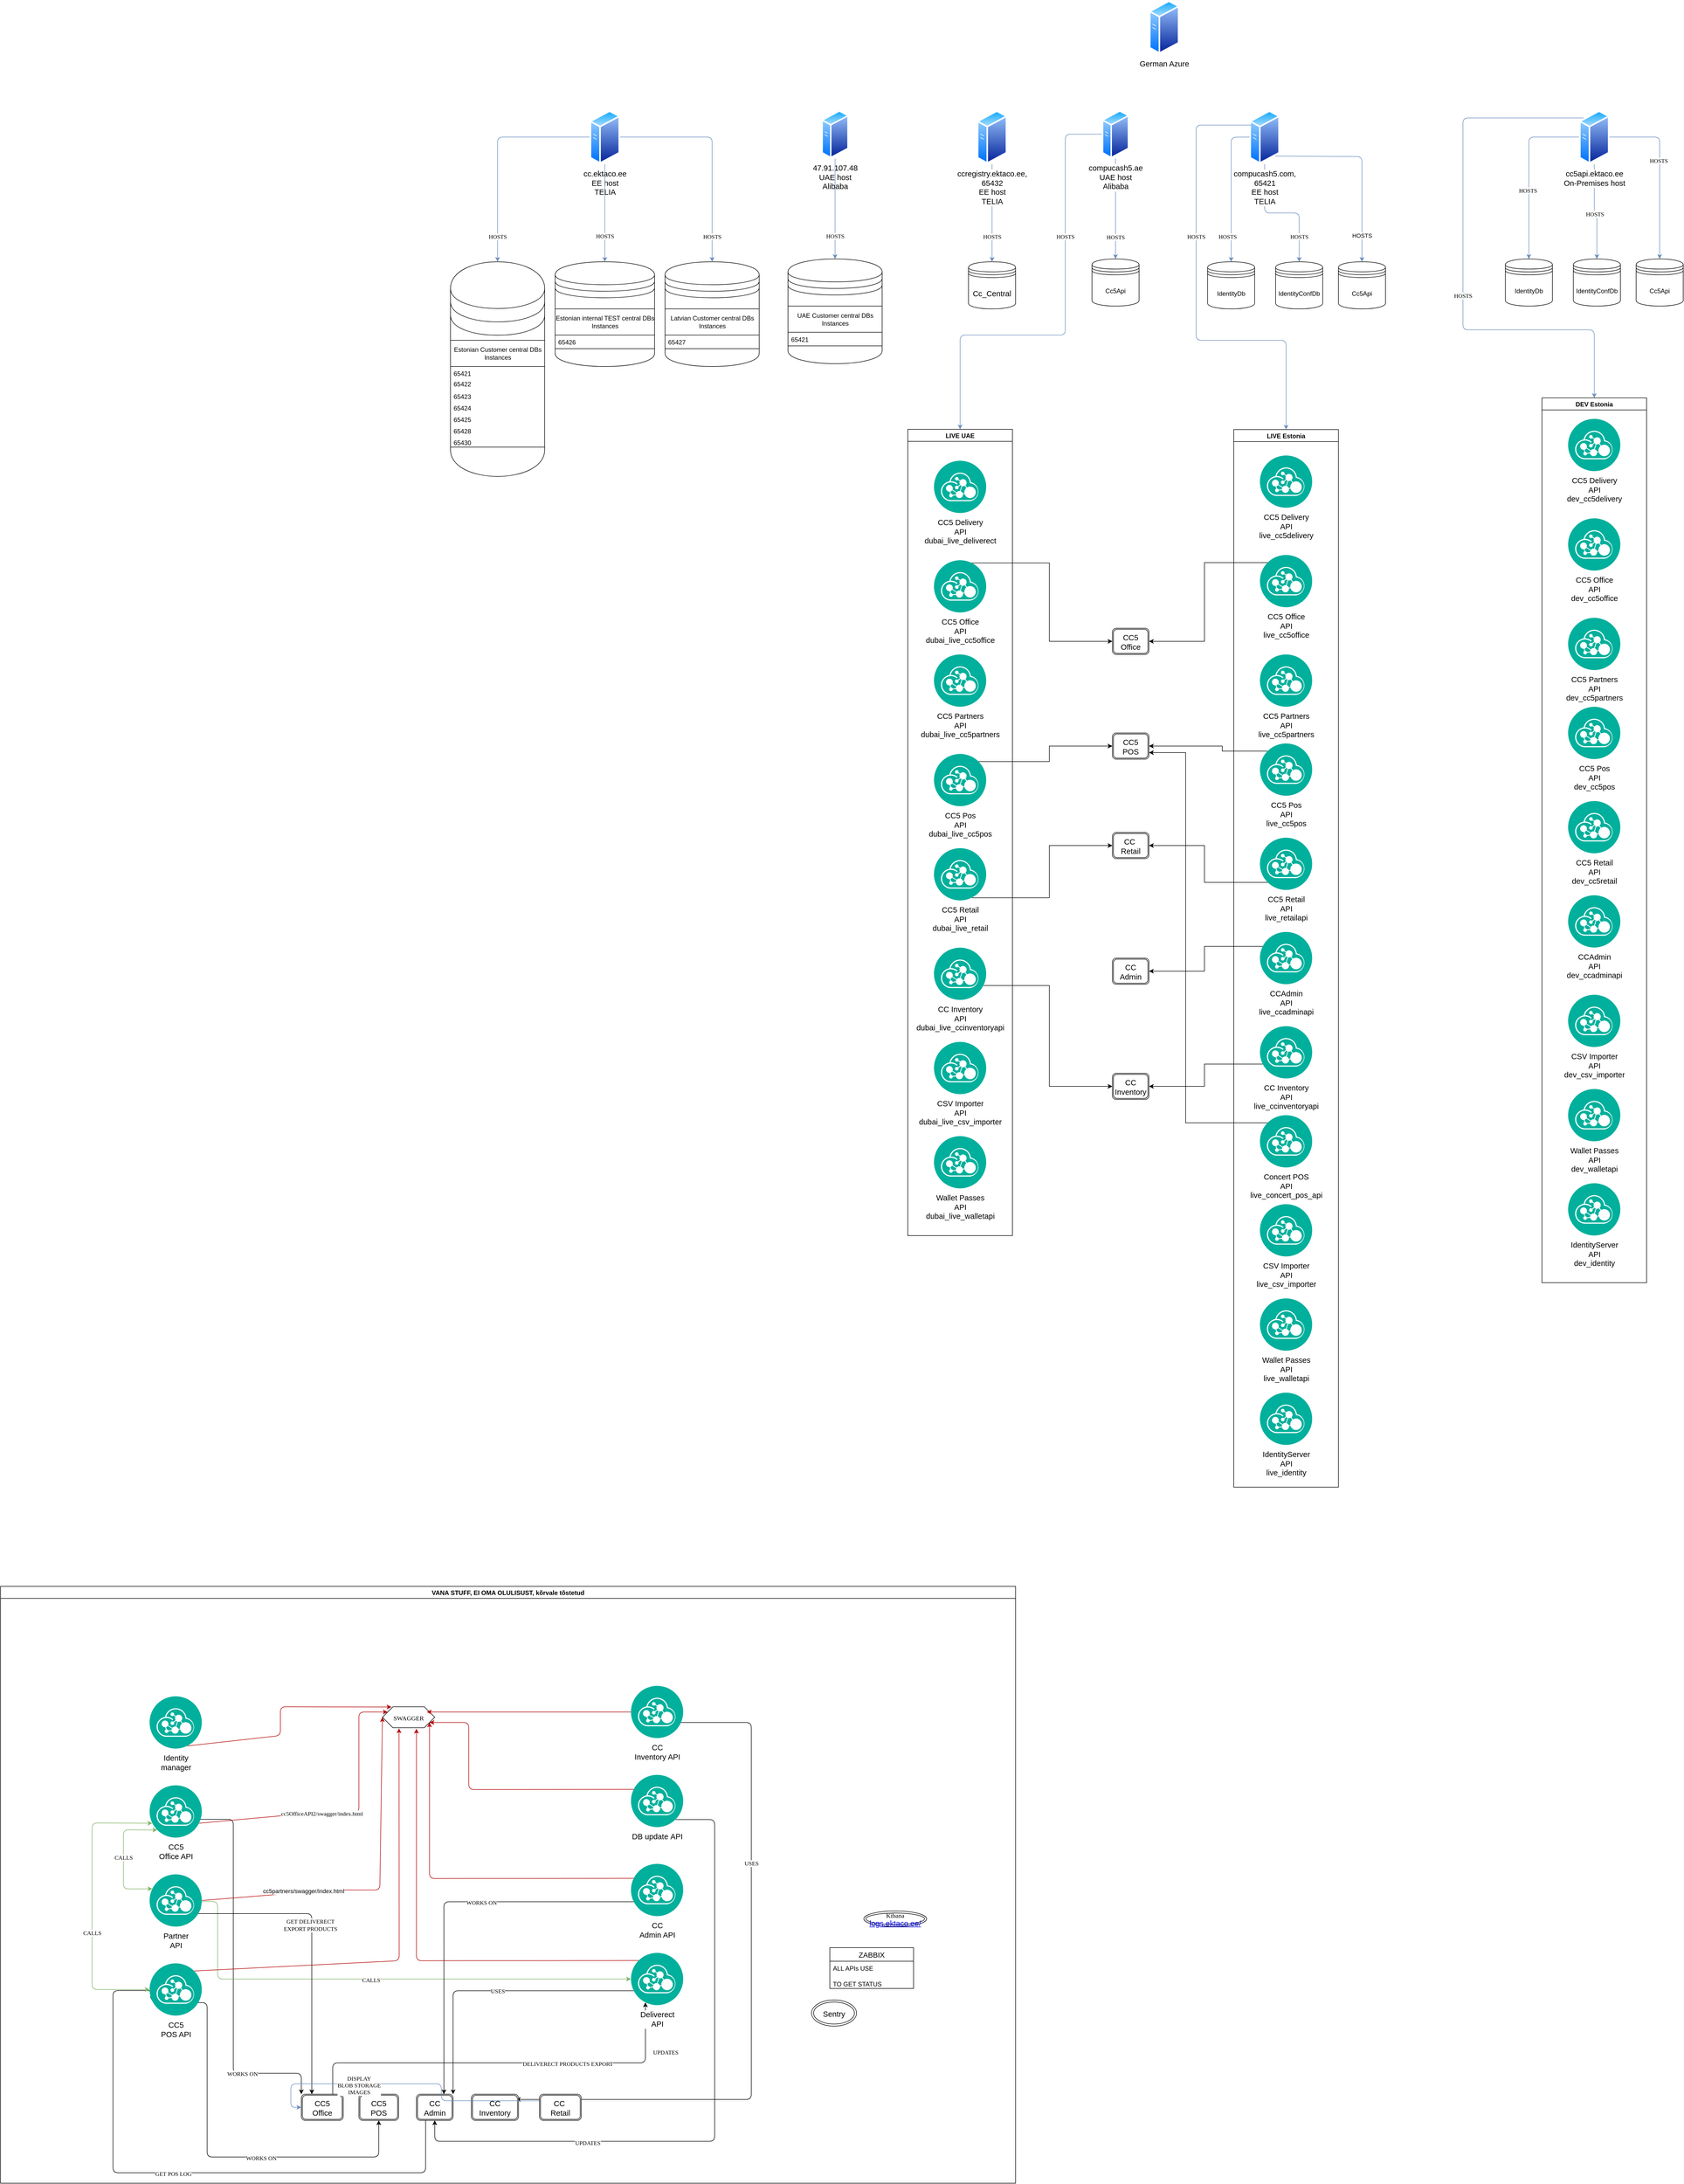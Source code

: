 <mxfile version="26.0.4">
  <diagram id="cDm67QHPemsHG67ao9OR" name="Page-1">
    <mxGraphModel dx="3749" dy="3254" grid="1" gridSize="10" guides="1" tooltips="1" connect="1" arrows="1" fold="1" page="1" pageScale="1" pageWidth="850" pageHeight="1100" math="0" shadow="0">
      <root>
        <mxCell id="0" />
        <mxCell id="1" parent="0" />
        <mxCell id="OX6Z1GExO-TKb89o3v1y-135" style="edgeStyle=orthogonalEdgeStyle;rounded=1;orthogonalLoop=1;jettySize=auto;html=1;strokeColor=#6c8ebf;align=center;verticalAlign=middle;spacingTop=3;fontFamily=Times New Roman;fontSize=11;fontColor=default;labelBackgroundColor=default;startArrow=classic;endArrow=none;endFill=0;fillColor=#dae8fc;exitX=0.5;exitY=0;exitDx=0;exitDy=0;" parent="1" source="OX6Z1GExO-TKb89o3v1y-134" target="OX6Z1GExO-TKb89o3v1y-133" edge="1">
          <mxGeometry relative="1" as="geometry" />
        </mxCell>
        <mxCell id="OX6Z1GExO-TKb89o3v1y-149" value="HOSTS" style="edgeLabel;html=1;align=center;verticalAlign=middle;resizable=0;points=[];rounded=1;strokeColor=#6c8ebf;spacingTop=3;fontFamily=Times New Roman;fontSize=11;fontColor=default;labelBackgroundColor=default;fillColor=#dae8fc;" parent="OX6Z1GExO-TKb89o3v1y-135" vertex="1" connectable="0">
          <mxGeometry x="0.049" y="2" relative="1" as="geometry">
            <mxPoint x="2" y="57" as="offset" />
          </mxGeometry>
        </mxCell>
        <mxCell id="4Jlic4GooHUhA-Gu6yfs-2" value="IdentityConfDb" style="shape=datastore;whiteSpace=wrap;html=1;spacingTop=3;" parent="1" vertex="1">
          <mxGeometry x="922" y="-1100" width="90" height="90" as="geometry" />
        </mxCell>
        <mxCell id="4Jlic4GooHUhA-Gu6yfs-3" value="Cc5Api" style="shape=datastore;whiteSpace=wrap;html=1;spacingTop=3;" parent="1" vertex="1">
          <mxGeometry x="1042" y="-1100" width="90" height="90" as="geometry" />
        </mxCell>
        <mxCell id="4Jlic4GooHUhA-Gu6yfs-5" value="&lt;span style=&quot;font-size: 11.0pt ; font-family: &amp;#34;calibri&amp;#34; , sans-serif&quot;&gt;Cc_Central&lt;/span&gt;" style="shape=datastore;whiteSpace=wrap;html=1;spacingTop=3;" parent="1" vertex="1">
          <mxGeometry x="335" y="-1100" width="90" height="90" as="geometry" />
        </mxCell>
        <mxCell id="4Jlic4GooHUhA-Gu6yfs-43" value="HOSTS" style="edgeStyle=orthogonalEdgeStyle;orthogonalLoop=1;jettySize=auto;html=1;fontFamily=Times New Roman;rounded=1;fillColor=#dae8fc;strokeColor=#6c8ebf;spacingTop=3;" parent="1" source="4Jlic4GooHUhA-Gu6yfs-10" target="4Jlic4GooHUhA-Gu6yfs-2" edge="1">
          <mxGeometry x="0.604" relative="1" as="geometry">
            <mxPoint as="offset" />
          </mxGeometry>
        </mxCell>
        <mxCell id="4Jlic4GooHUhA-Gu6yfs-128" style="edgeStyle=orthogonalEdgeStyle;rounded=1;orthogonalLoop=1;jettySize=auto;html=1;entryX=0;entryY=0.5;entryDx=0;entryDy=0;startArrow=classic;startFill=1;endArrow=none;endFill=0;fontFamily=Times New Roman;fillColor=#dae8fc;strokeColor=#6c8ebf;exitX=0.5;exitY=0;exitDx=0;exitDy=0;align=center;verticalAlign=middle;spacingTop=3;fontSize=11;fontColor=default;labelBackgroundColor=default;" parent="1" source="OX6Z1GExO-TKb89o3v1y-2" target="4Jlic4GooHUhA-Gu6yfs-11" edge="1">
          <mxGeometry relative="1" as="geometry">
            <mxPoint x="355" y="-960" as="sourcePoint" />
          </mxGeometry>
        </mxCell>
        <mxCell id="4Jlic4GooHUhA-Gu6yfs-139" value="HOSTS" style="edgeLabel;html=1;align=center;verticalAlign=middle;resizable=0;points=[];fontFamily=Times New Roman;rounded=1;strokeColor=#6c8ebf;spacingTop=3;fontSize=11;fontColor=default;labelBackgroundColor=default;fillColor=#dae8fc;" parent="4Jlic4GooHUhA-Gu6yfs-128" vertex="1" connectable="0">
          <mxGeometry x="0.218" y="-1" relative="1" as="geometry">
            <mxPoint x="-14" y="187" as="offset" />
          </mxGeometry>
        </mxCell>
        <mxCell id="4Jlic4GooHUhA-Gu6yfs-10" value="&lt;span style=&quot;font-size: 11.0pt ; font-family: &amp;quot;calibri&amp;quot; , sans-serif&quot;&gt;compucash5.com,&lt;br&gt;65421&lt;/span&gt;&lt;div&gt;&lt;span style=&quot;font-family: calibri, sans-serif; font-size: 14.667px;&quot;&gt;EE host&lt;/span&gt;&lt;br style=&quot;font-family: calibri, sans-serif; font-size: 14.667px;&quot;&gt;&lt;span style=&quot;font-family: calibri, sans-serif; font-size: 14.667px;&quot;&gt;TELIA&lt;/span&gt;&lt;span style=&quot;font-size: 11.0pt ; font-family: &amp;quot;calibri&amp;quot; , sans-serif&quot;&gt;&lt;/span&gt;&lt;/div&gt;" style="aspect=fixed;perimeter=ellipsePerimeter;html=1;align=center;shadow=0;dashed=0;spacingTop=3;image;image=img/lib/active_directory/generic_server.svg;fontFamily=Times New Roman;" parent="1" vertex="1">
          <mxGeometry x="872" y="-1390" width="58" height="103.57" as="geometry" />
        </mxCell>
        <mxCell id="4Jlic4GooHUhA-Gu6yfs-11" value="&lt;span style=&quot;font-size: 11.0pt ; font-family: &amp;quot;calibri&amp;quot; , sans-serif&quot;&gt;cc.ektaco.ee&lt;br&gt;EE host&lt;br&gt;TELIA&lt;/span&gt;" style="aspect=fixed;perimeter=ellipsePerimeter;html=1;align=center;shadow=0;dashed=0;spacingTop=3;image;image=img/lib/active_directory/generic_server.svg;fontFamily=Times New Roman;" parent="1" vertex="1">
          <mxGeometry x="-389" y="-1390" width="58" height="103.57" as="geometry" />
        </mxCell>
        <mxCell id="OX6Z1GExO-TKb89o3v1y-48" style="edgeStyle=orthogonalEdgeStyle;rounded=1;orthogonalLoop=1;jettySize=auto;html=1;exitX=0.5;exitY=0;exitDx=0;exitDy=0;entryX=0.5;entryY=1;entryDx=0;entryDy=0;strokeColor=#6c8ebf;align=center;verticalAlign=middle;spacingTop=3;fontFamily=Times New Roman;fontSize=11;fontColor=default;labelBackgroundColor=default;startArrow=classic;endArrow=none;endFill=0;fillColor=#dae8fc;" parent="1" source="4Jlic4GooHUhA-Gu6yfs-5" target="4Jlic4GooHUhA-Gu6yfs-12" edge="1">
          <mxGeometry relative="1" as="geometry" />
        </mxCell>
        <mxCell id="OX6Z1GExO-TKb89o3v1y-49" value="HOSTS" style="edgeLabel;html=1;align=center;verticalAlign=middle;resizable=0;points=[];rounded=1;strokeColor=#6c8ebf;spacingTop=3;fontFamily=Times New Roman;fontSize=11;fontColor=default;labelBackgroundColor=default;fillColor=#dae8fc;" parent="OX6Z1GExO-TKb89o3v1y-48" vertex="1" connectable="0">
          <mxGeometry x="0.214" y="-2" relative="1" as="geometry">
            <mxPoint x="-2" y="63" as="offset" />
          </mxGeometry>
        </mxCell>
        <mxCell id="4Jlic4GooHUhA-Gu6yfs-12" value="&lt;span style=&quot;font-size: 11.0pt ; font-family: &amp;quot;calibri&amp;quot; , sans-serif&quot;&gt;ccregistry.ektaco.ee,&lt;br&gt;65432&lt;/span&gt;&lt;div&gt;&lt;span style=&quot;font-family: calibri, sans-serif; font-size: 14.667px;&quot;&gt;EE host&lt;/span&gt;&lt;br style=&quot;font-family: calibri, sans-serif; font-size: 14.667px;&quot;&gt;&lt;span style=&quot;font-family: calibri, sans-serif; font-size: 14.667px;&quot;&gt;TELIA&lt;/span&gt;&lt;span style=&quot;font-size: 11.0pt ; font-family: &amp;quot;calibri&amp;quot; , sans-serif&quot;&gt;&lt;/span&gt;&lt;/div&gt;" style="aspect=fixed;perimeter=ellipsePerimeter;html=1;align=center;shadow=0;dashed=0;spacingTop=3;image;image=img/lib/active_directory/generic_server.svg;fontFamily=Times New Roman;" parent="1" vertex="1">
          <mxGeometry x="351" y="-1390" width="58" height="103.57" as="geometry" />
        </mxCell>
        <mxCell id="4Jlic4GooHUhA-Gu6yfs-66" style="edgeStyle=orthogonalEdgeStyle;rounded=1;orthogonalLoop=1;jettySize=auto;html=1;exitX=1;exitY=1;exitDx=0;exitDy=0;entryX=0;entryY=0;entryDx=0;entryDy=0;startArrow=none;startFill=0;endArrow=classic;endFill=1;fontFamily=Times New Roman;spacingTop=3;" parent="1" source="4Jlic4GooHUhA-Gu6yfs-15" target="4Jlic4GooHUhA-Gu6yfs-23" edge="1">
          <mxGeometry relative="1" as="geometry">
            <Array as="points">
              <mxPoint x="-1070.08" y="1875" />
              <mxPoint x="-1070.08" y="2360.0" />
              <mxPoint x="-940.08" y="2360.0" />
            </Array>
          </mxGeometry>
        </mxCell>
        <mxCell id="4Jlic4GooHUhA-Gu6yfs-68" value="WORKS ON" style="edgeLabel;html=1;align=center;verticalAlign=middle;resizable=0;points=[];fontFamily=Times New Roman;spacingTop=3;" parent="4Jlic4GooHUhA-Gu6yfs-66" vertex="1" connectable="0">
          <mxGeometry x="0.59" y="1" relative="1" as="geometry">
            <mxPoint as="offset" />
          </mxGeometry>
        </mxCell>
        <mxCell id="4Jlic4GooHUhA-Gu6yfs-15" value="&lt;span style=&quot;font-size: 11.0pt ; font-family: &amp;#34;calibri&amp;#34; , sans-serif&quot;&gt;&lt;font color=&quot;#000000&quot;&gt;CC5&lt;br/&gt;Office API&lt;/font&gt;&lt;/span&gt;" style="aspect=fixed;perimeter=ellipsePerimeter;html=1;align=center;shadow=0;dashed=0;fontColor=#4277BB;labelBackgroundColor=#ffffff;fontSize=12;spacingTop=3;image;image=img/lib/ibm/management/api_management.svg;" parent="1" vertex="1">
          <mxGeometry x="-1230.14" y="1810" width="100" height="100" as="geometry" />
        </mxCell>
        <mxCell id="4Jlic4GooHUhA-Gu6yfs-55" value="CALLS" style="edgeStyle=orthogonalEdgeStyle;orthogonalLoop=1;jettySize=auto;html=1;exitX=1;exitY=0.75;exitDx=0;exitDy=0;fontFamily=Times New Roman;startArrow=classic;startFill=1;rounded=1;fillColor=#d5e8d4;strokeColor=#82b366;spacingTop=3;entryX=0;entryY=0.5;entryDx=0;entryDy=0;" parent="1" source="4Jlic4GooHUhA-Gu6yfs-16" target="4Jlic4GooHUhA-Gu6yfs-33" edge="1">
          <mxGeometry relative="1" as="geometry">
            <mxPoint x="-427.08" y="2060" as="targetPoint" />
            <Array as="points">
              <mxPoint x="-1100.08" y="2032" />
              <mxPoint x="-1100.08" y="2180" />
            </Array>
          </mxGeometry>
        </mxCell>
        <mxCell id="4Jlic4GooHUhA-Gu6yfs-70" style="edgeStyle=orthogonalEdgeStyle;rounded=1;orthogonalLoop=1;jettySize=auto;html=1;exitX=0.75;exitY=1;exitDx=0;exitDy=0;entryX=0.25;entryY=0;entryDx=0;entryDy=0;startArrow=none;startFill=0;endArrow=classic;endFill=1;fontFamily=Times New Roman;spacingTop=3;" parent="1" source="4Jlic4GooHUhA-Gu6yfs-16" target="4Jlic4GooHUhA-Gu6yfs-23" edge="1">
          <mxGeometry relative="1" as="geometry">
            <Array as="points">
              <mxPoint x="-920.08" y="2055" />
            </Array>
          </mxGeometry>
        </mxCell>
        <mxCell id="4Jlic4GooHUhA-Gu6yfs-73" value="GET DELIVERECT &lt;br&gt;EXPORT PRODUCTS" style="edgeLabel;html=1;align=center;verticalAlign=middle;resizable=0;points=[];fontFamily=Times New Roman;spacingTop=3;" parent="4Jlic4GooHUhA-Gu6yfs-70" vertex="1" connectable="0">
          <mxGeometry x="-0.077" y="-3" relative="1" as="geometry">
            <mxPoint as="offset" />
          </mxGeometry>
        </mxCell>
        <mxCell id="4Jlic4GooHUhA-Gu6yfs-79" style="edgeStyle=orthogonalEdgeStyle;rounded=1;orthogonalLoop=1;jettySize=auto;html=1;exitX=0;exitY=0.75;exitDx=0;exitDy=0;startArrow=none;startFill=0;endArrow=classic;endFill=1;fontFamily=Times New Roman;entryX=0.75;entryY=0;entryDx=0;entryDy=0;spacingTop=3;" parent="1" source="4Jlic4GooHUhA-Gu6yfs-17" target="4Jlic4GooHUhA-Gu6yfs-25" edge="1">
          <mxGeometry relative="1" as="geometry" />
        </mxCell>
        <mxCell id="4Jlic4GooHUhA-Gu6yfs-80" value="WORKS ON" style="edgeLabel;html=1;align=center;verticalAlign=middle;resizable=0;points=[];fontFamily=Times New Roman;spacingTop=3;" parent="4Jlic4GooHUhA-Gu6yfs-79" vertex="1" connectable="0">
          <mxGeometry x="-0.203" relative="1" as="geometry">
            <mxPoint as="offset" />
          </mxGeometry>
        </mxCell>
        <mxCell id="4Jlic4GooHUhA-Gu6yfs-17" value="&lt;span style=&quot;font-size: 11.0pt ; font-family: &amp;#34;calibri&amp;#34; , sans-serif&quot;&gt;&lt;font color=&quot;#000000&quot;&gt;CC&lt;br/&gt;Admin API&lt;/font&gt;&lt;/span&gt;" style="aspect=fixed;perimeter=ellipsePerimeter;html=1;align=center;shadow=0;dashed=0;fontColor=#4277BB;labelBackgroundColor=#ffffff;fontSize=12;spacingTop=3;image;image=img/lib/ibm/management/api_management.svg;" parent="1" vertex="1">
          <mxGeometry x="-310.08" y="1960" width="100" height="100" as="geometry" />
        </mxCell>
        <mxCell id="4Jlic4GooHUhA-Gu6yfs-89" style="edgeStyle=orthogonalEdgeStyle;rounded=1;orthogonalLoop=1;jettySize=auto;html=1;startArrow=none;startFill=0;endArrow=classic;endFill=1;fontFamily=Times New Roman;spacingTop=3;" parent="1" edge="1">
          <mxGeometry relative="1" as="geometry">
            <mxPoint x="-215.08" y="1690" as="sourcePoint" />
            <mxPoint x="-530.08" y="2410.0" as="targetPoint" />
            <Array as="points">
              <mxPoint x="-80.08" y="1690" />
              <mxPoint x="-80.08" y="2410.0" />
            </Array>
          </mxGeometry>
        </mxCell>
        <mxCell id="4Jlic4GooHUhA-Gu6yfs-90" value="USES" style="edgeLabel;html=1;align=center;verticalAlign=middle;resizable=0;points=[];fontFamily=Times New Roman;spacingTop=3;" parent="4Jlic4GooHUhA-Gu6yfs-89" vertex="1" connectable="0">
          <mxGeometry x="-0.384" relative="1" as="geometry">
            <mxPoint as="offset" />
          </mxGeometry>
        </mxCell>
        <mxCell id="4Jlic4GooHUhA-Gu6yfs-18" value="&lt;span style=&quot;font-size: 11.0pt ; font-family: &amp;#34;calibri&amp;#34; , sans-serif&quot;&gt;&lt;font color=&quot;#000000&quot;&gt;CC&lt;br/&gt;Inventory API&lt;/font&gt;&lt;/span&gt;" style="aspect=fixed;perimeter=ellipsePerimeter;html=1;align=center;shadow=0;dashed=0;fontColor=#4277BB;labelBackgroundColor=#ffffff;fontSize=12;spacingTop=3;image;image=img/lib/ibm/management/api_management.svg;container=0;" parent="1" vertex="1">
          <mxGeometry x="-310.08" y="1620" width="100" height="100" as="geometry" />
        </mxCell>
        <mxCell id="4Jlic4GooHUhA-Gu6yfs-81" style="edgeStyle=orthogonalEdgeStyle;rounded=1;orthogonalLoop=1;jettySize=auto;html=1;exitX=1;exitY=1;exitDx=0;exitDy=0;startArrow=none;startFill=0;endArrow=classic;endFill=1;fontFamily=Times New Roman;spacingTop=3;" parent="1" source="4Jlic4GooHUhA-Gu6yfs-19" target="4Jlic4GooHUhA-Gu6yfs-25" edge="1">
          <mxGeometry relative="1" as="geometry">
            <Array as="points">
              <mxPoint x="-150.08" y="1875" />
              <mxPoint x="-150.08" y="2490.0" />
              <mxPoint x="-685.08" y="2490.0" />
            </Array>
          </mxGeometry>
        </mxCell>
        <mxCell id="4Jlic4GooHUhA-Gu6yfs-82" value="UPDATES" style="edgeLabel;html=1;align=center;verticalAlign=middle;resizable=0;points=[];fontFamily=Times New Roman;spacingTop=3;" parent="4Jlic4GooHUhA-Gu6yfs-81" vertex="1" connectable="0">
          <mxGeometry x="-0.385" y="1" relative="1" as="geometry">
            <mxPoint x="-95.3" y="128.94" as="offset" />
          </mxGeometry>
        </mxCell>
        <mxCell id="4Jlic4GooHUhA-Gu6yfs-137" value="UPDATES" style="edgeLabel;html=1;align=center;verticalAlign=middle;resizable=0;points=[];fontFamily=Times New Roman;" parent="4Jlic4GooHUhA-Gu6yfs-81" vertex="1" connectable="0">
          <mxGeometry x="0.477" y="3" relative="1" as="geometry">
            <mxPoint x="1" as="offset" />
          </mxGeometry>
        </mxCell>
        <mxCell id="4Jlic4GooHUhA-Gu6yfs-19" value="&lt;span style=&quot;font-size: 11.0pt ; font-family: &amp;#34;calibri&amp;#34; , sans-serif&quot;&gt;&lt;font color=&quot;#000000&quot;&gt;DB update&amp;nbsp;API&lt;/font&gt;&lt;/span&gt;" style="aspect=fixed;perimeter=ellipsePerimeter;html=1;align=center;shadow=0;dashed=0;fontColor=#4277BB;labelBackgroundColor=#ffffff;fontSize=12;spacingTop=3;image;image=img/lib/ibm/management/api_management.svg;" parent="1" vertex="1">
          <mxGeometry x="-310.08" y="1790" width="100" height="100" as="geometry" />
        </mxCell>
        <mxCell id="4Jlic4GooHUhA-Gu6yfs-20" value="&lt;span style=&quot;font-size: 11.0pt ; font-family: &amp;#34;calibri&amp;#34; , sans-serif&quot;&gt;&lt;font color=&quot;#000000&quot;&gt;Identity&lt;br/&gt;manager&lt;/font&gt;&lt;/span&gt;" style="aspect=fixed;perimeter=ellipsePerimeter;html=1;align=center;shadow=0;dashed=0;fontColor=#4277BB;labelBackgroundColor=#ffffff;fontSize=12;spacingTop=3;image;image=img/lib/ibm/management/api_management.svg;" parent="1" vertex="1">
          <mxGeometry x="-1230.14" y="1640" width="100" height="100" as="geometry" />
        </mxCell>
        <mxCell id="4Jlic4GooHUhA-Gu6yfs-23" value="&lt;span style=&quot;font-size: 11.0pt ; font-family: &amp;#34;calibri&amp;#34; , sans-serif&quot;&gt;CC5&lt;br/&gt;Office&lt;/span&gt;" style="shape=ext;double=1;rounded=1;whiteSpace=wrap;html=1;fontFamily=Times New Roman;spacingTop=3;" parent="1" vertex="1">
          <mxGeometry x="-940.08" y="2400.0" width="80" height="50" as="geometry" />
        </mxCell>
        <mxCell id="4Jlic4GooHUhA-Gu6yfs-24" value="&lt;span style=&quot;font-size: 11.0pt ; font-family: &amp;#34;calibri&amp;#34; , sans-serif&quot;&gt;CC5&lt;br/&gt;POS&lt;/span&gt;" style="shape=ext;double=1;rounded=1;whiteSpace=wrap;html=1;fontFamily=Times New Roman;spacingTop=3;" parent="1" vertex="1">
          <mxGeometry x="-830.08" y="2400.0" width="76" height="50" as="geometry" />
        </mxCell>
        <mxCell id="4Jlic4GooHUhA-Gu6yfs-86" style="edgeStyle=orthogonalEdgeStyle;rounded=1;orthogonalLoop=1;jettySize=auto;html=1;exitX=0.25;exitY=1;exitDx=0;exitDy=0;entryX=0;entryY=0.75;entryDx=0;entryDy=0;startArrow=none;startFill=0;endArrow=classic;endFill=1;fontFamily=Times New Roman;spacingTop=3;" parent="1" source="4Jlic4GooHUhA-Gu6yfs-25" target="4Jlic4GooHUhA-Gu6yfs-36" edge="1">
          <mxGeometry relative="1" as="geometry">
            <Array as="points">
              <mxPoint x="-702.08" y="2550.0" />
              <mxPoint x="-1300.08" y="2550.0" />
              <mxPoint x="-1300.08" y="2202" />
            </Array>
          </mxGeometry>
        </mxCell>
        <mxCell id="4Jlic4GooHUhA-Gu6yfs-87" value="GET POS LOG" style="edgeLabel;html=1;align=center;verticalAlign=middle;resizable=0;points=[];fontFamily=Times New Roman;spacingTop=3;" parent="4Jlic4GooHUhA-Gu6yfs-86" vertex="1" connectable="0">
          <mxGeometry x="-0.017" relative="1" as="geometry">
            <mxPoint x="-21.86" as="offset" />
          </mxGeometry>
        </mxCell>
        <mxCell id="4Jlic4GooHUhA-Gu6yfs-25" value="&lt;span style=&quot;font-size: 11.0pt ; font-family: &amp;#34;calibri&amp;#34; , sans-serif&quot;&gt;CC&lt;br/&gt;Admin&lt;/span&gt;" style="shape=ext;double=1;rounded=1;whiteSpace=wrap;html=1;fontFamily=Times New Roman;spacingTop=3;" parent="1" vertex="1">
          <mxGeometry x="-720.08" y="2400.0" width="70" height="50" as="geometry" />
        </mxCell>
        <mxCell id="4Jlic4GooHUhA-Gu6yfs-26" value="&lt;span style=&quot;font-size: 11.0pt ; font-family: &amp;#34;calibri&amp;#34; , sans-serif&quot;&gt;CC&lt;br/&gt;Inventory&lt;/span&gt;" style="shape=ext;double=1;rounded=1;whiteSpace=wrap;html=1;fontFamily=Times New Roman;spacingTop=3;" parent="1" vertex="1">
          <mxGeometry x="-615" y="2400.0" width="90" height="50" as="geometry" />
        </mxCell>
        <mxCell id="4Jlic4GooHUhA-Gu6yfs-29" value="Kibana&lt;br&gt;&lt;span style=&quot;font-size: 11pt ; font-family: &amp;#34;calibri&amp;#34; , sans-serif&quot;&gt;&lt;a href=&quot;https://logs.ektaco.ee/&quot;&gt;&lt;font color=&quot;#0000ff&quot;&gt;logs.ektaco.ee/&lt;/font&gt;&lt;/a&gt;&lt;/span&gt;" style="ellipse;shape=doubleEllipse;whiteSpace=wrap;html=1;fontFamily=Times New Roman;spacingTop=3;" parent="1" vertex="1">
          <mxGeometry x="135" y="2050" width="120" height="30" as="geometry" />
        </mxCell>
        <mxCell id="4Jlic4GooHUhA-Gu6yfs-30" value="&lt;span style=&quot;font-size: 11.0pt ; font-family: &amp;#34;calibri&amp;#34; , sans-serif&quot;&gt;Sentry&lt;/span&gt;" style="ellipse;shape=doubleEllipse;whiteSpace=wrap;html=1;fontFamily=Times New Roman;spacingTop=3;" parent="1" vertex="1">
          <mxGeometry x="35" y="2220" width="86" height="50" as="geometry" />
        </mxCell>
        <mxCell id="4Jlic4GooHUhA-Gu6yfs-32" value="SWAGGER" style="whiteSpace=wrap;html=1;shape=mxgraph.basic.octagon2;align=center;verticalAlign=middle;dx=15;fontFamily=Times New Roman;spacingTop=3;" parent="1" vertex="1">
          <mxGeometry x="-785.08" y="1660" width="100" height="40" as="geometry" />
        </mxCell>
        <mxCell id="4Jlic4GooHUhA-Gu6yfs-69" value="DELIVERECT PRODUCTS EXPORT" style="edgeStyle=orthogonalEdgeStyle;rounded=1;orthogonalLoop=1;jettySize=auto;html=1;exitX=0.25;exitY=1;exitDx=0;exitDy=0;entryX=0.75;entryY=0;entryDx=0;entryDy=0;startArrow=classic;startFill=1;endArrow=none;endFill=0;fontFamily=Times New Roman;spacingTop=3;" parent="1" source="4Jlic4GooHUhA-Gu6yfs-33" target="4Jlic4GooHUhA-Gu6yfs-23" edge="1">
          <mxGeometry x="-0.32" relative="1" as="geometry">
            <Array as="points">
              <mxPoint x="-282.08" y="2340.0" />
              <mxPoint x="-880.08" y="2340.0" />
            </Array>
            <mxPoint x="-1" as="offset" />
          </mxGeometry>
        </mxCell>
        <mxCell id="4Jlic4GooHUhA-Gu6yfs-83" style="edgeStyle=orthogonalEdgeStyle;rounded=1;orthogonalLoop=1;jettySize=auto;html=1;exitX=0;exitY=0.75;exitDx=0;exitDy=0;entryX=1;entryY=0;entryDx=0;entryDy=0;startArrow=none;startFill=0;endArrow=classic;endFill=1;fontFamily=Times New Roman;spacingTop=3;" parent="1" source="4Jlic4GooHUhA-Gu6yfs-33" target="4Jlic4GooHUhA-Gu6yfs-25" edge="1">
          <mxGeometry relative="1" as="geometry" />
        </mxCell>
        <mxCell id="4Jlic4GooHUhA-Gu6yfs-84" value="USES" style="edgeLabel;html=1;align=center;verticalAlign=middle;resizable=0;points=[];fontFamily=Times New Roman;spacingTop=3;" parent="4Jlic4GooHUhA-Gu6yfs-83" vertex="1" connectable="0">
          <mxGeometry x="-0.04" y="-1" relative="1" as="geometry">
            <mxPoint as="offset" />
          </mxGeometry>
        </mxCell>
        <mxCell id="4Jlic4GooHUhA-Gu6yfs-75" style="edgeStyle=orthogonalEdgeStyle;rounded=1;orthogonalLoop=1;jettySize=auto;html=1;startArrow=none;startFill=0;endArrow=classic;endFill=1;fontFamily=Times New Roman;entryX=0;entryY=0.5;entryDx=0;entryDy=0;fillColor=#dae8fc;strokeColor=#6c8ebf;spacingTop=3;exitX=0;exitY=0.25;exitDx=0;exitDy=0;" parent="1" source="OX6Z1GExO-TKb89o3v1y-52" target="4Jlic4GooHUhA-Gu6yfs-23" edge="1">
          <mxGeometry relative="1" as="geometry">
            <mxPoint x="-1209.08" y="813.78" as="targetPoint" />
            <mxPoint x="-1499.08" y="-278.22" as="sourcePoint" />
          </mxGeometry>
        </mxCell>
        <mxCell id="4Jlic4GooHUhA-Gu6yfs-76" value="DISPLAY&lt;br&gt;BLOB STORAGE&lt;br&gt;IMAGES" style="edgeLabel;html=1;align=center;verticalAlign=middle;resizable=0;points=[];fontFamily=Times New Roman;spacingTop=3;" parent="4Jlic4GooHUhA-Gu6yfs-75" vertex="1" connectable="0">
          <mxGeometry x="0.32" y="1" relative="1" as="geometry">
            <mxPoint as="offset" />
          </mxGeometry>
        </mxCell>
        <mxCell id="4Jlic4GooHUhA-Gu6yfs-34" value="&lt;font face=&quot;calibri, sans-serif&quot;&gt;&lt;span style=&quot;font-size: 14.667px&quot;&gt;German Azure&lt;/span&gt;&lt;/font&gt;" style="aspect=fixed;perimeter=ellipsePerimeter;html=1;align=center;shadow=0;dashed=0;spacingTop=3;image;image=img/lib/active_directory/generic_server.svg;fontFamily=Times New Roman;" parent="1" vertex="1">
          <mxGeometry x="680" y="-1600" width="58" height="103.57" as="geometry" />
        </mxCell>
        <mxCell id="4Jlic4GooHUhA-Gu6yfs-77" style="edgeStyle=orthogonalEdgeStyle;rounded=1;orthogonalLoop=1;jettySize=auto;html=1;exitX=0.75;exitY=1;exitDx=0;exitDy=0;startArrow=none;startFill=0;endArrow=classic;endFill=1;fontFamily=Times New Roman;spacingTop=3;entryX=0.5;entryY=1;entryDx=0;entryDy=0;" parent="1" source="4Jlic4GooHUhA-Gu6yfs-36" target="4Jlic4GooHUhA-Gu6yfs-24" edge="1">
          <mxGeometry relative="1" as="geometry">
            <mxPoint x="-1160.009" y="2190.001" as="sourcePoint" />
            <mxPoint x="-792.08" y="2480.0" as="targetPoint" />
            <Array as="points">
              <mxPoint x="-1120.08" y="2225" />
              <mxPoint x="-1120.08" y="2520.0" />
              <mxPoint x="-792.08" y="2520.0" />
            </Array>
          </mxGeometry>
        </mxCell>
        <mxCell id="4Jlic4GooHUhA-Gu6yfs-78" value="WORKS ON" style="edgeLabel;html=1;align=center;verticalAlign=middle;resizable=0;points=[];fontFamily=Times New Roman;spacingTop=3;" parent="4Jlic4GooHUhA-Gu6yfs-77" vertex="1" connectable="0">
          <mxGeometry x="0.525" y="-3" relative="1" as="geometry">
            <mxPoint x="-116.85" y="-3" as="offset" />
          </mxGeometry>
        </mxCell>
        <mxCell id="4Jlic4GooHUhA-Gu6yfs-36" value="&lt;span style=&quot;font-size: 11.0pt ; font-family: &amp;#34;calibri&amp;#34; , sans-serif&quot;&gt;&lt;font color=&quot;#000000&quot;&gt;CC5&lt;br&gt;POS API&lt;/font&gt;&lt;/span&gt;" style="aspect=fixed;perimeter=ellipsePerimeter;html=1;align=center;shadow=0;dashed=0;fontColor=#4277BB;labelBackgroundColor=#ffffff;fontSize=12;spacingTop=3;image;image=img/lib/ibm/management/api_management.svg;" parent="1" vertex="1">
          <mxGeometry x="-1230.14" y="2150" width="100" height="100" as="geometry" />
        </mxCell>
        <mxCell id="4Jlic4GooHUhA-Gu6yfs-46" value="HOSTS" style="endArrow=none;startArrow=classic;html=1;fontFamily=Times New Roman;exitX=0.5;exitY=0;exitDx=0;exitDy=0;rounded=1;endFill=0;fillColor=#dae8fc;strokeColor=#6c8ebf;spacingTop=3;" parent="1" source="4Jlic4GooHUhA-Gu6yfs-1" target="4Jlic4GooHUhA-Gu6yfs-10" edge="1">
          <mxGeometry x="-0.634" y="7" width="50" height="50" relative="1" as="geometry">
            <mxPoint x="542" y="10" as="sourcePoint" />
            <mxPoint x="882" y="-1340" as="targetPoint" />
            <Array as="points">
              <mxPoint x="837" y="-1338" />
            </Array>
            <mxPoint as="offset" />
          </mxGeometry>
        </mxCell>
        <mxCell id="4Jlic4GooHUhA-Gu6yfs-48" value="CALLS" style="endArrow=classic;startArrow=classic;html=1;fontFamily=Times New Roman;exitX=0;exitY=0.5;exitDx=0;exitDy=0;entryX=0;entryY=0.75;entryDx=0;entryDy=0;fillColor=#d5e8d4;strokeColor=#82b366;spacingTop=3;" parent="1" source="4Jlic4GooHUhA-Gu6yfs-36" target="4Jlic4GooHUhA-Gu6yfs-15" edge="1">
          <mxGeometry x="-0.19" width="50" height="50" relative="1" as="geometry">
            <mxPoint x="-620.14" y="2050" as="sourcePoint" />
            <mxPoint x="-570.14" y="2000" as="targetPoint" />
            <Array as="points">
              <mxPoint x="-1340.14" y="2200" />
              <mxPoint x="-1340.14" y="1882" />
            </Array>
            <mxPoint as="offset" />
          </mxGeometry>
        </mxCell>
        <mxCell id="4Jlic4GooHUhA-Gu6yfs-49" value="CALLS" style="endArrow=classic;startArrow=classic;html=1;fontFamily=Times New Roman;exitX=0;exitY=0.25;exitDx=0;exitDy=0;entryX=0;entryY=1;entryDx=0;entryDy=0;fillColor=#d5e8d4;strokeColor=#82b366;spacingTop=3;" parent="1" source="4Jlic4GooHUhA-Gu6yfs-16" target="4Jlic4GooHUhA-Gu6yfs-15" edge="1">
          <mxGeometry width="50" height="50" relative="1" as="geometry">
            <mxPoint x="-620.14" y="2000" as="sourcePoint" />
            <mxPoint x="-570.14" y="1950" as="targetPoint" />
            <Array as="points">
              <mxPoint x="-1280.14" y="2008" />
              <mxPoint x="-1280.14" y="1940" />
              <mxPoint x="-1280.14" y="1895" />
            </Array>
          </mxGeometry>
        </mxCell>
        <mxCell id="4Jlic4GooHUhA-Gu6yfs-113" value="" style="endArrow=classic;html=1;fontFamily=Times New Roman;exitX=0.75;exitY=1;exitDx=0;exitDy=0;spacingTop=3;entryX=0.172;entryY=0.01;entryDx=0;entryDy=0;entryPerimeter=0;fillColor=#e51400;strokeColor=#B20000;" parent="1" source="4Jlic4GooHUhA-Gu6yfs-20" target="4Jlic4GooHUhA-Gu6yfs-32" edge="1">
          <mxGeometry width="50" height="50" relative="1" as="geometry">
            <mxPoint x="-720.08" y="1820" as="sourcePoint" />
            <mxPoint x="-670.08" y="1770" as="targetPoint" />
            <Array as="points">
              <mxPoint x="-980.08" y="1715" />
              <mxPoint x="-980.08" y="1660" />
            </Array>
          </mxGeometry>
        </mxCell>
        <mxCell id="4Jlic4GooHUhA-Gu6yfs-115" value="" style="endArrow=classic;html=1;fontFamily=Times New Roman;exitX=1;exitY=0.75;exitDx=0;exitDy=0;entryX=0;entryY=0;entryDx=10;entryDy=10;entryPerimeter=0;spacingTop=3;fillColor=#e51400;strokeColor=#B20000;" parent="1" source="4Jlic4GooHUhA-Gu6yfs-15" target="4Jlic4GooHUhA-Gu6yfs-32" edge="1">
          <mxGeometry width="50" height="50" relative="1" as="geometry">
            <mxPoint x="-720.08" y="1820" as="sourcePoint" />
            <mxPoint x="-670.08" y="1770" as="targetPoint" />
            <Array as="points">
              <mxPoint x="-910.08" y="1862" />
              <mxPoint x="-830.08" y="1862" />
              <mxPoint x="-830.08" y="1740" />
              <mxPoint x="-830.08" y="1670" />
            </Array>
          </mxGeometry>
        </mxCell>
        <mxCell id="4Jlic4GooHUhA-Gu6yfs-138" value="cc5OfficeAPI2/swagger/index.html" style="edgeLabel;html=1;align=center;verticalAlign=middle;resizable=0;points=[];fontFamily=Times New Roman;" parent="4Jlic4GooHUhA-Gu6yfs-115" vertex="1" connectable="0">
          <mxGeometry x="-0.318" y="-2" relative="1" as="geometry">
            <mxPoint x="46.28" y="-4.08" as="offset" />
          </mxGeometry>
        </mxCell>
        <mxCell id="4Jlic4GooHUhA-Gu6yfs-116" value="" style="endArrow=classic;html=1;fontFamily=Times New Roman;exitX=1;exitY=0;exitDx=0;exitDy=0;entryX=0.317;entryY=1.033;entryDx=0;entryDy=0;entryPerimeter=0;spacingTop=3;fillColor=#e51400;strokeColor=#B20000;" parent="1" source="4Jlic4GooHUhA-Gu6yfs-36" target="4Jlic4GooHUhA-Gu6yfs-32" edge="1">
          <mxGeometry width="50" height="50" relative="1" as="geometry">
            <mxPoint x="-720.08" y="1820" as="sourcePoint" />
            <mxPoint x="-670.08" y="1770" as="targetPoint" />
            <Array as="points">
              <mxPoint x="-753.08" y="2145" />
            </Array>
          </mxGeometry>
        </mxCell>
        <mxCell id="4Jlic4GooHUhA-Gu6yfs-117" value="" style="endArrow=classic;html=1;fontFamily=Times New Roman;exitX=1;exitY=0.5;exitDx=0;exitDy=0;entryX=0;entryY=0.5;entryDx=0;entryDy=0;entryPerimeter=0;spacingTop=3;fillColor=#e51400;strokeColor=#B20000;" parent="1" source="4Jlic4GooHUhA-Gu6yfs-16" target="4Jlic4GooHUhA-Gu6yfs-32" edge="1">
          <mxGeometry width="50" height="50" relative="1" as="geometry">
            <mxPoint x="-720.08" y="1820" as="sourcePoint" />
            <mxPoint x="-670.08" y="1770" as="targetPoint" />
            <Array as="points">
              <mxPoint x="-880.08" y="2010" />
              <mxPoint x="-790.08" y="2010" />
            </Array>
          </mxGeometry>
        </mxCell>
        <mxCell id="ia1N69vxbkXkgOw2r9y7-1" value="cc5partners/swagger/index.html" style="edgeLabel;html=1;align=center;verticalAlign=middle;resizable=0;points=[];" parent="4Jlic4GooHUhA-Gu6yfs-117" vertex="1" connectable="0">
          <mxGeometry x="-0.419" y="3" relative="1" as="geometry">
            <mxPoint as="offset" />
          </mxGeometry>
        </mxCell>
        <mxCell id="4Jlic4GooHUhA-Gu6yfs-118" value="" style="endArrow=classic;html=1;fontFamily=Times New Roman;exitX=0;exitY=0;exitDx=0;exitDy=0;spacingTop=3;fillColor=#e51400;strokeColor=#B20000;" parent="1" source="4Jlic4GooHUhA-Gu6yfs-33" edge="1">
          <mxGeometry width="50" height="50" relative="1" as="geometry">
            <mxPoint x="-720.08" y="1820" as="sourcePoint" />
            <mxPoint x="-720.08" y="1702" as="targetPoint" />
            <Array as="points">
              <mxPoint x="-720.08" y="2145" />
            </Array>
          </mxGeometry>
        </mxCell>
        <mxCell id="4Jlic4GooHUhA-Gu6yfs-119" value="" style="endArrow=classic;html=1;fontFamily=Times New Roman;exitX=0;exitY=0.25;exitDx=0;exitDy=0;spacingTop=3;entryX=0;entryY=0;entryDx=90;entryDy=30;entryPerimeter=0;fillColor=#e51400;strokeColor=#B20000;" parent="1" source="4Jlic4GooHUhA-Gu6yfs-17" target="4Jlic4GooHUhA-Gu6yfs-32" edge="1">
          <mxGeometry width="50" height="50" relative="1" as="geometry">
            <mxPoint x="-680.08" y="1810" as="sourcePoint" />
            <mxPoint x="-630.08" y="1760" as="targetPoint" />
            <Array as="points">
              <mxPoint x="-695.08" y="1988" />
              <mxPoint x="-695.08" y="1780" />
            </Array>
          </mxGeometry>
        </mxCell>
        <mxCell id="4Jlic4GooHUhA-Gu6yfs-120" value="" style="endArrow=classic;html=1;fontFamily=Times New Roman;exitX=0;exitY=0.25;exitDx=0;exitDy=0;entryX=0;entryY=0;entryDx=90;entryDy=30;entryPerimeter=0;spacingTop=3;fillColor=#e51400;strokeColor=#B20000;" parent="1" source="4Jlic4GooHUhA-Gu6yfs-19" target="4Jlic4GooHUhA-Gu6yfs-32" edge="1">
          <mxGeometry width="50" height="50" relative="1" as="geometry">
            <mxPoint x="-680.08" y="1810" as="sourcePoint" />
            <mxPoint x="-630.08" y="1760" as="targetPoint" />
            <Array as="points">
              <mxPoint x="-620.08" y="1818" />
              <mxPoint x="-620.08" y="1690" />
            </Array>
          </mxGeometry>
        </mxCell>
        <mxCell id="4Jlic4GooHUhA-Gu6yfs-121" value="" style="endArrow=classic;html=1;fontFamily=Times New Roman;exitX=0;exitY=0.5;exitDx=0;exitDy=0;spacingTop=3;fillColor=#e51400;strokeColor=#B20000;" parent="1" source="4Jlic4GooHUhA-Gu6yfs-18" edge="1">
          <mxGeometry width="50" height="50" relative="1" as="geometry">
            <mxPoint x="-680.08" y="1810" as="sourcePoint" />
            <mxPoint x="-700.08" y="1670" as="targetPoint" />
          </mxGeometry>
        </mxCell>
        <mxCell id="4Jlic4GooHUhA-Gu6yfs-16" value="&lt;span style=&quot;font-size: 11.0pt ; font-family: &amp;#34;calibri&amp;#34; , sans-serif&quot;&gt;&lt;font color=&quot;#000000&quot;&gt;Partner&lt;br/&gt;API&lt;/font&gt;&lt;/span&gt;" style="aspect=fixed;perimeter=ellipsePerimeter;html=1;align=center;shadow=0;dashed=0;fontColor=#4277BB;labelBackgroundColor=#ffffff;fontSize=12;spacingTop=3;image;image=img/lib/ibm/management/api_management.svg;" parent="1" vertex="1">
          <mxGeometry x="-1230.14" y="1980" width="100" height="100" as="geometry" />
        </mxCell>
        <mxCell id="4Jlic4GooHUhA-Gu6yfs-33" value="&lt;span style=&quot;font-size: 11.0pt ; font-family: &amp;#34;calibri&amp;#34; , sans-serif&quot;&gt;&lt;font color=&quot;#000000&quot;&gt;Deliverect&lt;br/&gt;API&lt;/font&gt;&lt;/span&gt;" style="aspect=fixed;perimeter=ellipsePerimeter;html=1;align=center;shadow=0;dashed=0;fontColor=#4277BB;labelBackgroundColor=#ffffff;fontSize=12;spacingTop=3;image;image=img/lib/ibm/management/api_management.svg;" parent="1" vertex="1">
          <mxGeometry x="-310.08" y="2130" width="100" height="100" as="geometry" />
        </mxCell>
        <mxCell id="4Jlic4GooHUhA-Gu6yfs-133" value="ZABBIX" style="swimlane;fontStyle=0;childLayout=stackLayout;horizontal=1;startSize=26;horizontalStack=0;resizeParent=1;resizeParentMax=0;resizeLast=0;collapsible=1;marginBottom=0;align=center;fontSize=14;" parent="1" vertex="1">
          <mxGeometry x="70" y="2120" width="160" height="78" as="geometry" />
        </mxCell>
        <mxCell id="4Jlic4GooHUhA-Gu6yfs-134" value="ALL APIs USE" style="text;strokeColor=none;fillColor=none;spacingLeft=4;spacingRight=4;overflow=hidden;rotatable=0;points=[[0,0.5],[1,0.5]];portConstraint=eastwest;fontSize=12;" parent="4Jlic4GooHUhA-Gu6yfs-133" vertex="1">
          <mxGeometry y="26" width="160" height="30" as="geometry" />
        </mxCell>
        <mxCell id="4Jlic4GooHUhA-Gu6yfs-135" value="TO GET STATUS" style="text;strokeColor=none;fillColor=none;spacingLeft=4;spacingRight=4;overflow=hidden;rotatable=0;points=[[0,0.5],[1,0.5]];portConstraint=eastwest;fontSize=12;" parent="4Jlic4GooHUhA-Gu6yfs-133" vertex="1">
          <mxGeometry y="56" width="160" height="22" as="geometry" />
        </mxCell>
        <mxCell id="OX6Z1GExO-TKb89o3v1y-1" value="&lt;span style=&quot;font-size: 11.0pt ; font-family: &amp;quot;calibri&amp;quot; , sans-serif&quot;&gt;47.91.107.48&lt;br&gt;UAE host&lt;br&gt;Alibaba&lt;/span&gt;" style="aspect=fixed;perimeter=ellipsePerimeter;html=1;align=center;shadow=0;dashed=0;spacingTop=3;image;image=img/lib/active_directory/generic_server.svg;fontFamily=Times New Roman;" parent="1" vertex="1">
          <mxGeometry x="54" y="-1390" width="52" height="92.86" as="geometry" />
        </mxCell>
        <mxCell id="OX6Z1GExO-TKb89o3v1y-50" value="" style="endArrow=none;startArrow=classic;html=1;fontFamily=Times New Roman;entryX=1;entryY=1;entryDx=0;entryDy=0;exitX=0.5;exitY=0;exitDx=0;exitDy=0;rounded=1;endFill=0;fillColor=#dae8fc;strokeColor=#6c8ebf;spacingTop=3;" parent="1" source="4Jlic4GooHUhA-Gu6yfs-3" target="4Jlic4GooHUhA-Gu6yfs-10" edge="1">
          <mxGeometry width="50" height="50" relative="1" as="geometry">
            <mxPoint x="1207" y="-1105" as="sourcePoint" />
            <mxPoint x="940" y="-1338" as="targetPoint" />
            <Array as="points">
              <mxPoint x="1087" y="-1301" />
            </Array>
          </mxGeometry>
        </mxCell>
        <mxCell id="OX6Z1GExO-TKb89o3v1y-51" value="HOSTS" style="edgeLabel;html=1;align=center;verticalAlign=middle;resizable=0;points=[];" parent="OX6Z1GExO-TKb89o3v1y-50" vertex="1" connectable="0">
          <mxGeometry x="0.454" y="-4" relative="1" as="geometry">
            <mxPoint x="65" y="155" as="offset" />
          </mxGeometry>
        </mxCell>
        <mxCell id="4Jlic4GooHUhA-Gu6yfs-1" value="IdentityDb" style="shape=datastore;whiteSpace=wrap;html=1;spacingTop=3;" parent="1" vertex="1">
          <mxGeometry x="792" y="-1100" width="90" height="90" as="geometry" />
        </mxCell>
        <mxCell id="OX6Z1GExO-TKb89o3v1y-52" value="&lt;span style=&quot;font-size: 11.0pt ; font-family: &amp;quot;calibri&amp;quot; , sans-serif&quot;&gt;CC&amp;nbsp;&lt;/span&gt;&lt;div&gt;&lt;span style=&quot;font-size: 11.0pt ; font-family: &amp;quot;calibri&amp;quot; , sans-serif&quot;&gt;Retail&lt;br&gt;&lt;/span&gt;&lt;/div&gt;" style="shape=ext;double=1;rounded=1;whiteSpace=wrap;html=1;fontFamily=Times New Roman;spacingTop=3;" parent="1" vertex="1">
          <mxGeometry x="-485" y="2400.0" width="80" height="50" as="geometry" />
        </mxCell>
        <mxCell id="OX6Z1GExO-TKb89o3v1y-56" value="" style="group" parent="1" vertex="1" connectable="0">
          <mxGeometry x="-10" y="-1105.35" width="180" height="200" as="geometry" />
        </mxCell>
        <mxCell id="OX6Z1GExO-TKb89o3v1y-39" value="" style="shape=datastore;whiteSpace=wrap;html=1;spacingTop=3;" parent="OX6Z1GExO-TKb89o3v1y-56" vertex="1">
          <mxGeometry width="180" height="200" as="geometry" />
        </mxCell>
        <mxCell id="OX6Z1GExO-TKb89o3v1y-40" value="UAE Customer central DBs&lt;div&gt;Instances&lt;/div&gt;" style="swimlane;fontStyle=0;childLayout=stackLayout;horizontal=1;startSize=50;fillColor=none;horizontalStack=0;resizeParent=1;resizeParentMax=0;resizeLast=0;collapsible=1;marginBottom=0;html=1;" parent="OX6Z1GExO-TKb89o3v1y-56" vertex="1">
          <mxGeometry y="90.0" width="180" height="76" as="geometry" />
        </mxCell>
        <mxCell id="OX6Z1GExO-TKb89o3v1y-41" value="65421" style="text;strokeColor=none;fillColor=none;align=left;verticalAlign=top;spacingLeft=4;spacingRight=4;overflow=hidden;rotatable=0;points=[[0,0.5],[1,0.5]];portConstraint=eastwest;whiteSpace=wrap;html=1;" parent="OX6Z1GExO-TKb89o3v1y-40" vertex="1">
          <mxGeometry y="50" width="180" height="26" as="geometry" />
        </mxCell>
        <mxCell id="OX6Z1GExO-TKb89o3v1y-57" value="" style="group" parent="1" vertex="1" connectable="0">
          <mxGeometry x="-245" y="-1100" width="180" height="200" as="geometry" />
        </mxCell>
        <mxCell id="OX6Z1GExO-TKb89o3v1y-36" value="" style="shape=datastore;whiteSpace=wrap;html=1;spacingTop=3;" parent="OX6Z1GExO-TKb89o3v1y-57" vertex="1">
          <mxGeometry width="180" height="200" as="geometry" />
        </mxCell>
        <mxCell id="OX6Z1GExO-TKb89o3v1y-37" value="Latvian Customer central DBs&lt;div&gt;Instances&lt;/div&gt;" style="swimlane;fontStyle=0;childLayout=stackLayout;horizontal=1;startSize=50;fillColor=none;horizontalStack=0;resizeParent=1;resizeParentMax=0;resizeLast=0;collapsible=1;marginBottom=0;html=1;" parent="OX6Z1GExO-TKb89o3v1y-57" vertex="1">
          <mxGeometry y="90" width="180" height="76" as="geometry" />
        </mxCell>
        <mxCell id="OX6Z1GExO-TKb89o3v1y-38" value="65427" style="text;strokeColor=none;fillColor=none;align=left;verticalAlign=top;spacingLeft=4;spacingRight=4;overflow=hidden;rotatable=0;points=[[0,0.5],[1,0.5]];portConstraint=eastwest;whiteSpace=wrap;html=1;" parent="OX6Z1GExO-TKb89o3v1y-37" vertex="1">
          <mxGeometry y="50" width="180" height="26" as="geometry" />
        </mxCell>
        <mxCell id="OX6Z1GExO-TKb89o3v1y-58" value="" style="group" parent="1" vertex="1" connectable="0">
          <mxGeometry x="-455" y="-1100" width="190" height="200" as="geometry" />
        </mxCell>
        <mxCell id="OX6Z1GExO-TKb89o3v1y-27" value="" style="shape=datastore;whiteSpace=wrap;html=1;spacingTop=3;" parent="OX6Z1GExO-TKb89o3v1y-58" vertex="1">
          <mxGeometry width="190" height="200" as="geometry" />
        </mxCell>
        <mxCell id="OX6Z1GExO-TKb89o3v1y-28" value="Estonian internal TEST central DBs&lt;div&gt;Instances&lt;/div&gt;" style="swimlane;fontStyle=0;childLayout=stackLayout;horizontal=1;startSize=50;fillColor=none;horizontalStack=0;resizeParent=1;resizeParentMax=0;resizeLast=0;collapsible=1;marginBottom=0;html=1;" parent="OX6Z1GExO-TKb89o3v1y-58" vertex="1">
          <mxGeometry y="90" width="190" height="76" as="geometry" />
        </mxCell>
        <mxCell id="OX6Z1GExO-TKb89o3v1y-29" value="65426" style="text;strokeColor=none;fillColor=none;align=left;verticalAlign=top;spacingLeft=4;spacingRight=4;overflow=hidden;rotatable=0;points=[[0,0.5],[1,0.5]];portConstraint=eastwest;whiteSpace=wrap;html=1;" parent="OX6Z1GExO-TKb89o3v1y-28" vertex="1">
          <mxGeometry y="50" width="190" height="26" as="geometry" />
        </mxCell>
        <mxCell id="OX6Z1GExO-TKb89o3v1y-59" value="" style="group" parent="1" vertex="1" connectable="0">
          <mxGeometry x="-655" y="-1100" width="180" height="410" as="geometry" />
        </mxCell>
        <mxCell id="OX6Z1GExO-TKb89o3v1y-2" value="" style="shape=datastore;whiteSpace=wrap;html=1;spacingTop=3;" parent="OX6Z1GExO-TKb89o3v1y-59" vertex="1">
          <mxGeometry width="180" height="410" as="geometry" />
        </mxCell>
        <mxCell id="OX6Z1GExO-TKb89o3v1y-19" value="Estonian Customer central DBs&lt;div&gt;Instances&lt;/div&gt;" style="swimlane;fontStyle=0;childLayout=stackLayout;horizontal=1;startSize=50;fillColor=none;horizontalStack=0;resizeParent=1;resizeParentMax=0;resizeLast=0;collapsible=1;marginBottom=0;html=1;" parent="OX6Z1GExO-TKb89o3v1y-59" vertex="1">
          <mxGeometry y="150" width="180" height="204" as="geometry" />
        </mxCell>
        <mxCell id="OX6Z1GExO-TKb89o3v1y-20" value="65421" style="text;strokeColor=none;fillColor=none;align=left;verticalAlign=top;spacingLeft=4;spacingRight=4;overflow=hidden;rotatable=0;points=[[0,0.5],[1,0.5]];portConstraint=eastwest;whiteSpace=wrap;html=1;" parent="OX6Z1GExO-TKb89o3v1y-19" vertex="1">
          <mxGeometry y="50" width="180" height="20" as="geometry" />
        </mxCell>
        <mxCell id="OX6Z1GExO-TKb89o3v1y-21" value="65422" style="text;strokeColor=none;fillColor=none;align=left;verticalAlign=top;spacingLeft=4;spacingRight=4;overflow=hidden;rotatable=0;points=[[0,0.5],[1,0.5]];portConstraint=eastwest;whiteSpace=wrap;html=1;" parent="OX6Z1GExO-TKb89o3v1y-19" vertex="1">
          <mxGeometry y="70" width="180" height="24" as="geometry" />
        </mxCell>
        <mxCell id="OX6Z1GExO-TKb89o3v1y-22" value="65423" style="text;strokeColor=none;fillColor=none;align=left;verticalAlign=top;spacingLeft=4;spacingRight=4;overflow=hidden;rotatable=0;points=[[0,0.5],[1,0.5]];portConstraint=eastwest;whiteSpace=wrap;html=1;" parent="OX6Z1GExO-TKb89o3v1y-19" vertex="1">
          <mxGeometry y="94" width="180" height="22" as="geometry" />
        </mxCell>
        <mxCell id="OX6Z1GExO-TKb89o3v1y-23" value="65424" style="text;strokeColor=none;fillColor=none;align=left;verticalAlign=top;spacingLeft=4;spacingRight=4;overflow=hidden;rotatable=0;points=[[0,0.5],[1,0.5]];portConstraint=eastwest;whiteSpace=wrap;html=1;" parent="OX6Z1GExO-TKb89o3v1y-19" vertex="1">
          <mxGeometry y="116" width="180" height="22" as="geometry" />
        </mxCell>
        <mxCell id="OX6Z1GExO-TKb89o3v1y-24" value="65425" style="text;strokeColor=none;fillColor=none;align=left;verticalAlign=top;spacingLeft=4;spacingRight=4;overflow=hidden;rotatable=0;points=[[0,0.5],[1,0.5]];portConstraint=eastwest;whiteSpace=wrap;html=1;" parent="OX6Z1GExO-TKb89o3v1y-19" vertex="1">
          <mxGeometry y="138" width="180" height="22" as="geometry" />
        </mxCell>
        <mxCell id="OX6Z1GExO-TKb89o3v1y-25" value="65428" style="text;strokeColor=none;fillColor=none;align=left;verticalAlign=top;spacingLeft=4;spacingRight=4;overflow=hidden;rotatable=0;points=[[0,0.5],[1,0.5]];portConstraint=eastwest;whiteSpace=wrap;html=1;" parent="OX6Z1GExO-TKb89o3v1y-19" vertex="1">
          <mxGeometry y="160" width="180" height="22" as="geometry" />
        </mxCell>
        <mxCell id="OX6Z1GExO-TKb89o3v1y-26" value="65430" style="text;strokeColor=none;fillColor=none;align=left;verticalAlign=top;spacingLeft=4;spacingRight=4;overflow=hidden;rotatable=0;points=[[0,0.5],[1,0.5]];portConstraint=eastwest;whiteSpace=wrap;html=1;" parent="OX6Z1GExO-TKb89o3v1y-19" vertex="1">
          <mxGeometry y="182" width="180" height="22" as="geometry" />
        </mxCell>
        <mxCell id="OX6Z1GExO-TKb89o3v1y-64" value="" style="group" parent="1" vertex="1" connectable="0">
          <mxGeometry x="842" y="-400" width="200" height="1640.479" as="geometry" />
        </mxCell>
        <mxCell id="OX6Z1GExO-TKb89o3v1y-66" value="" style="group" parent="OX6Z1GExO-TKb89o3v1y-64" vertex="1" connectable="0">
          <mxGeometry y="-209.521" width="200" height="1850" as="geometry" />
        </mxCell>
        <mxCell id="OX6Z1GExO-TKb89o3v1y-60" value="LIVE Estonia" style="swimlane;container=0;" parent="OX6Z1GExO-TKb89o3v1y-66" vertex="1">
          <mxGeometry y="-170" width="200" height="2020" as="geometry" />
        </mxCell>
        <mxCell id="OX6Z1GExO-TKb89o3v1y-92" value="&lt;font face=&quot;calibri, sans-serif&quot; color=&quot;#000000&quot;&gt;&lt;span style=&quot;font-size: 14.667px;&quot;&gt;CC5 Delivery&lt;/span&gt;&lt;/font&gt;&lt;div&gt;&lt;font face=&quot;calibri, sans-serif&quot; color=&quot;#000000&quot;&gt;&lt;span style=&quot;font-size: 14.667px;&quot;&gt;API&lt;/span&gt;&lt;/font&gt;&lt;/div&gt;&lt;div&gt;&lt;font face=&quot;calibri, sans-serif&quot; color=&quot;#000000&quot;&gt;&lt;span style=&quot;font-size: 14.667px;&quot;&gt;live_cc5delivery&lt;/span&gt;&lt;/font&gt;&lt;/div&gt;" style="aspect=fixed;perimeter=ellipsePerimeter;html=1;align=center;shadow=0;dashed=0;fontColor=#4277BB;labelBackgroundColor=#ffffff;fontSize=12;spacingTop=3;image;image=img/lib/ibm/management/api_management.svg;" parent="OX6Z1GExO-TKb89o3v1y-60" vertex="1">
          <mxGeometry x="50" y="49.521" width="100" height="100" as="geometry" />
        </mxCell>
        <mxCell id="OX6Z1GExO-TKb89o3v1y-93" value="&lt;span style=&quot;font-size: 11.0pt ; font-family: &amp;quot;calibri&amp;quot; , sans-serif&quot;&gt;&lt;font color=&quot;#000000&quot;&gt;CC5 Retail&lt;br&gt;API&lt;/font&gt;&lt;/span&gt;&lt;div&gt;&lt;span style=&quot;font-size: 11.0pt ; font-family: &amp;quot;calibri&amp;quot; , sans-serif&quot;&gt;&lt;font color=&quot;#000000&quot;&gt;live_retailapi&lt;/font&gt;&lt;/span&gt;&lt;/div&gt;" style="aspect=fixed;perimeter=ellipsePerimeter;html=1;align=center;shadow=0;dashed=0;fontColor=#4277BB;labelBackgroundColor=#ffffff;fontSize=12;spacingTop=3;image;image=img/lib/ibm/management/api_management.svg;" parent="OX6Z1GExO-TKb89o3v1y-60" vertex="1">
          <mxGeometry x="50" y="779.521" width="100" height="100" as="geometry" />
        </mxCell>
        <mxCell id="OX6Z1GExO-TKb89o3v1y-94" value="&lt;span style=&quot;font-size: 11.0pt ; font-family: &amp;quot;calibri&amp;quot; , sans-serif&quot;&gt;&lt;font color=&quot;#000000&quot;&gt;CC5 Partners&lt;br&gt;API&lt;/font&gt;&lt;/span&gt;&lt;div&gt;&lt;span style=&quot;font-size: 11.0pt ; font-family: &amp;quot;calibri&amp;quot; , sans-serif&quot;&gt;&lt;font color=&quot;#000000&quot;&gt;live_cc5partners&lt;/font&gt;&lt;/span&gt;&lt;/div&gt;" style="aspect=fixed;perimeter=ellipsePerimeter;html=1;align=center;shadow=0;dashed=0;fontColor=#4277BB;labelBackgroundColor=#ffffff;fontSize=12;spacingTop=3;image;image=img/lib/ibm/management/api_management.svg;" parent="OX6Z1GExO-TKb89o3v1y-60" vertex="1">
          <mxGeometry x="50" y="429.521" width="100" height="100" as="geometry" />
        </mxCell>
        <mxCell id="OX6Z1GExO-TKb89o3v1y-95" value="&lt;span style=&quot;font-size: 11.0pt ; font-family: &amp;quot;calibri&amp;quot; , sans-serif&quot;&gt;&lt;font color=&quot;#000000&quot;&gt;CCAdmin&lt;br&gt;API&lt;/font&gt;&lt;/span&gt;&lt;div&gt;&lt;span style=&quot;font-size: 11.0pt ; font-family: &amp;quot;calibri&amp;quot; , sans-serif&quot;&gt;&lt;font color=&quot;#000000&quot;&gt;live_ccadminapi&lt;/font&gt;&lt;/span&gt;&lt;/div&gt;" style="aspect=fixed;perimeter=ellipsePerimeter;html=1;align=center;shadow=0;dashed=0;fontColor=#4277BB;labelBackgroundColor=#ffffff;fontSize=12;spacingTop=3;image;image=img/lib/ibm/management/api_management.svg;" parent="OX6Z1GExO-TKb89o3v1y-60" vertex="1">
          <mxGeometry x="50" y="959.521" width="100" height="100" as="geometry" />
        </mxCell>
        <mxCell id="OX6Z1GExO-TKb89o3v1y-96" value="&lt;span style=&quot;font-size: 11.0pt ; font-family: &amp;quot;calibri&amp;quot; , sans-serif&quot;&gt;&lt;font color=&quot;#000000&quot;&gt;CSV Importer&lt;br&gt;API&lt;/font&gt;&lt;/span&gt;&lt;div&gt;&lt;span style=&quot;font-size: 11.0pt ; font-family: &amp;quot;calibri&amp;quot; , sans-serif&quot;&gt;&lt;font color=&quot;#000000&quot;&gt;live_csv_importer&lt;/font&gt;&lt;/span&gt;&lt;/div&gt;" style="aspect=fixed;perimeter=ellipsePerimeter;html=1;align=center;shadow=0;dashed=0;fontColor=#4277BB;labelBackgroundColor=#ffffff;fontSize=12;spacingTop=3;image;image=img/lib/ibm/management/api_management.svg;" parent="OX6Z1GExO-TKb89o3v1y-60" vertex="1">
          <mxGeometry x="50" y="1479.521" width="100" height="100" as="geometry" />
        </mxCell>
        <mxCell id="OX6Z1GExO-TKb89o3v1y-97" value="&lt;span style=&quot;font-size: 11.0pt ; font-family: &amp;quot;calibri&amp;quot; , sans-serif&quot;&gt;&lt;font color=&quot;#000000&quot;&gt;IdentityServer&lt;br&gt;API&lt;/font&gt;&lt;/span&gt;&lt;div&gt;&lt;span style=&quot;font-size: 11.0pt ; font-family: &amp;quot;calibri&amp;quot; , sans-serif&quot;&gt;&lt;font color=&quot;#000000&quot;&gt;live_identity&lt;/font&gt;&lt;/span&gt;&lt;/div&gt;" style="aspect=fixed;perimeter=ellipsePerimeter;html=1;align=center;shadow=0;dashed=0;fontColor=#4277BB;labelBackgroundColor=#ffffff;fontSize=12;spacingTop=3;image;image=img/lib/ibm/management/api_management.svg;" parent="OX6Z1GExO-TKb89o3v1y-60" vertex="1">
          <mxGeometry x="50" y="1839.521" width="100" height="100" as="geometry" />
        </mxCell>
        <mxCell id="OX6Z1GExO-TKb89o3v1y-98" value="&lt;span style=&quot;font-size: 11.0pt ; font-family: &amp;quot;calibri&amp;quot; , sans-serif&quot;&gt;&lt;font color=&quot;#000000&quot;&gt;Wallet Passes&lt;br&gt;API&lt;/font&gt;&lt;/span&gt;&lt;div&gt;&lt;span style=&quot;font-size: 11.0pt ; font-family: &amp;quot;calibri&amp;quot; , sans-serif&quot;&gt;&lt;font color=&quot;#000000&quot;&gt;live_walletapi&lt;/font&gt;&lt;/span&gt;&lt;/div&gt;" style="aspect=fixed;perimeter=ellipsePerimeter;html=1;align=center;shadow=0;dashed=0;fontColor=#4277BB;labelBackgroundColor=#ffffff;fontSize=12;spacingTop=3;image;image=img/lib/ibm/management/api_management.svg;" parent="OX6Z1GExO-TKb89o3v1y-60" vertex="1">
          <mxGeometry x="50" y="1659.521" width="100" height="100" as="geometry" />
        </mxCell>
        <mxCell id="OX6Z1GExO-TKb89o3v1y-99" value="&lt;span style=&quot;font-size: 11.0pt ; font-family: &amp;quot;calibri&amp;quot; , sans-serif&quot;&gt;&lt;font color=&quot;#000000&quot;&gt;CC5 Office&lt;/font&gt;&lt;/span&gt;&lt;div&gt;&lt;span style=&quot;font-size: 11.0pt ; font-family: &amp;quot;calibri&amp;quot; , sans-serif&quot;&gt;&lt;font color=&quot;#000000&quot;&gt;API&lt;/font&gt;&lt;/span&gt;&lt;/div&gt;&lt;div&gt;&lt;span style=&quot;font-size: 11.0pt ; font-family: &amp;quot;calibri&amp;quot; , sans-serif&quot;&gt;&lt;font color=&quot;#000000&quot;&gt;live_cc5office&lt;/font&gt;&lt;/span&gt;&lt;/div&gt;" style="aspect=fixed;perimeter=ellipsePerimeter;html=1;align=center;shadow=0;dashed=0;fontColor=#4277BB;labelBackgroundColor=#ffffff;fontSize=12;spacingTop=3;image;image=img/lib/ibm/management/api_management.svg;" parent="OX6Z1GExO-TKb89o3v1y-60" vertex="1">
          <mxGeometry x="50" y="239.521" width="100" height="100" as="geometry" />
        </mxCell>
        <mxCell id="OX6Z1GExO-TKb89o3v1y-100" value="&lt;span style=&quot;font-size: 11.0pt ; font-family: &amp;quot;calibri&amp;quot; , sans-serif&quot;&gt;&lt;font color=&quot;#000000&quot;&gt;CC5 Pos&lt;br&gt;API&lt;/font&gt;&lt;/span&gt;&lt;div&gt;&lt;span style=&quot;font-size: 11.0pt ; font-family: &amp;quot;calibri&amp;quot; , sans-serif&quot;&gt;&lt;font color=&quot;#000000&quot;&gt;live_cc5pos&lt;/font&gt;&lt;/span&gt;&lt;/div&gt;" style="aspect=fixed;perimeter=ellipsePerimeter;html=1;align=center;shadow=0;dashed=0;fontColor=#4277BB;labelBackgroundColor=#ffffff;fontSize=12;spacingTop=3;image;image=img/lib/ibm/management/api_management.svg;" parent="OX6Z1GExO-TKb89o3v1y-60" vertex="1">
          <mxGeometry x="50" y="599.521" width="100" height="100" as="geometry" />
        </mxCell>
        <mxCell id="OX6Z1GExO-TKb89o3v1y-101" value="&lt;span style=&quot;font-size: 11.0pt ; font-family: &amp;quot;calibri&amp;quot; , sans-serif&quot;&gt;&lt;font color=&quot;#000000&quot;&gt;CC Inventory&lt;br&gt;API&lt;/font&gt;&lt;/span&gt;&lt;div&gt;&lt;span style=&quot;font-size: 11.0pt ; font-family: &amp;quot;calibri&amp;quot; , sans-serif&quot;&gt;&lt;font color=&quot;#000000&quot;&gt;live_ccinventoryapi&lt;/font&gt;&lt;/span&gt;&lt;/div&gt;" style="aspect=fixed;perimeter=ellipsePerimeter;html=1;align=center;shadow=0;dashed=0;fontColor=#4277BB;labelBackgroundColor=#ffffff;fontSize=12;spacingTop=3;image;image=img/lib/ibm/management/api_management.svg;" parent="OX6Z1GExO-TKb89o3v1y-60" vertex="1">
          <mxGeometry x="50" y="1139.521" width="100" height="100" as="geometry" />
        </mxCell>
        <mxCell id="OX6Z1GExO-TKb89o3v1y-102" value="&lt;span style=&quot;font-size: 11.0pt ; font-family: &amp;quot;calibri&amp;quot; , sans-serif&quot;&gt;&lt;font color=&quot;#000000&quot;&gt;Concert POS&lt;br&gt;API&lt;/font&gt;&lt;/span&gt;&lt;div&gt;&lt;span style=&quot;font-size: 11.0pt ; font-family: &amp;quot;calibri&amp;quot; , sans-serif&quot;&gt;&lt;font color=&quot;#000000&quot;&gt;live_concert_pos_api&lt;/font&gt;&lt;/span&gt;&lt;/div&gt;" style="aspect=fixed;perimeter=ellipsePerimeter;html=1;align=center;shadow=0;dashed=0;fontColor=#4277BB;labelBackgroundColor=#ffffff;fontSize=12;spacingTop=3;image;image=img/lib/ibm/management/api_management.svg;" parent="OX6Z1GExO-TKb89o3v1y-60" vertex="1">
          <mxGeometry x="50" y="1309.521" width="100" height="100" as="geometry" />
        </mxCell>
        <mxCell id="OX6Z1GExO-TKb89o3v1y-61" value="DEV Estonia" style="swimlane;container=0;" parent="1" vertex="1">
          <mxGeometry x="1431" y="-840" width="200" height="1690" as="geometry" />
        </mxCell>
        <mxCell id="OX6Z1GExO-TKb89o3v1y-67" value="&lt;font face=&quot;calibri, sans-serif&quot; color=&quot;#000000&quot;&gt;&lt;span style=&quot;font-size: 14.667px;&quot;&gt;CC5 Delivery&lt;/span&gt;&lt;/font&gt;&lt;div&gt;&lt;font face=&quot;calibri, sans-serif&quot; color=&quot;#000000&quot;&gt;&lt;span style=&quot;font-size: 14.667px;&quot;&gt;API&lt;/span&gt;&lt;/font&gt;&lt;/div&gt;&lt;div&gt;&lt;font face=&quot;calibri, sans-serif&quot; color=&quot;#000000&quot;&gt;&lt;span style=&quot;font-size: 14.667px;&quot;&gt;dev_cc5delivery&lt;/span&gt;&lt;/font&gt;&lt;/div&gt;" style="aspect=fixed;perimeter=ellipsePerimeter;html=1;align=center;shadow=0;dashed=0;fontColor=#4277BB;labelBackgroundColor=#ffffff;fontSize=12;spacingTop=3;image;image=img/lib/ibm/management/api_management.svg;" parent="OX6Z1GExO-TKb89o3v1y-61" vertex="1">
          <mxGeometry x="50" y="40" width="100" height="100" as="geometry" />
        </mxCell>
        <mxCell id="OX6Z1GExO-TKb89o3v1y-68" value="&lt;span style=&quot;font-size: 11.0pt ; font-family: &amp;quot;calibri&amp;quot; , sans-serif&quot;&gt;&lt;font color=&quot;#000000&quot;&gt;CC5 Retail&lt;br&gt;API&lt;/font&gt;&lt;/span&gt;&lt;div&gt;&lt;span style=&quot;font-size: 11.0pt ; font-family: &amp;quot;calibri&amp;quot; , sans-serif&quot;&gt;&lt;font color=&quot;#000000&quot;&gt;dev_cc5retail&lt;/font&gt;&lt;/span&gt;&lt;/div&gt;" style="aspect=fixed;perimeter=ellipsePerimeter;html=1;align=center;shadow=0;dashed=0;fontColor=#4277BB;labelBackgroundColor=#ffffff;fontSize=12;spacingTop=3;image;image=img/lib/ibm/management/api_management.svg;" parent="OX6Z1GExO-TKb89o3v1y-61" vertex="1">
          <mxGeometry x="50" y="770" width="100" height="100" as="geometry" />
        </mxCell>
        <mxCell id="OX6Z1GExO-TKb89o3v1y-72" value="&lt;span style=&quot;font-size: 11.0pt ; font-family: &amp;quot;calibri&amp;quot; , sans-serif&quot;&gt;&lt;font color=&quot;#000000&quot;&gt;CC5 Partners&lt;br&gt;API&lt;/font&gt;&lt;/span&gt;&lt;div&gt;&lt;span style=&quot;font-size: 11.0pt ; font-family: &amp;quot;calibri&amp;quot; , sans-serif&quot;&gt;&lt;font color=&quot;#000000&quot;&gt;dev_cc5partners&lt;/font&gt;&lt;/span&gt;&lt;/div&gt;" style="aspect=fixed;perimeter=ellipsePerimeter;html=1;align=center;shadow=0;dashed=0;fontColor=#4277BB;labelBackgroundColor=#ffffff;fontSize=12;spacingTop=3;image;image=img/lib/ibm/management/api_management.svg;" parent="OX6Z1GExO-TKb89o3v1y-61" vertex="1">
          <mxGeometry x="50" y="420" width="100" height="100" as="geometry" />
        </mxCell>
        <mxCell id="OX6Z1GExO-TKb89o3v1y-73" value="&lt;span style=&quot;font-size: 11.0pt ; font-family: &amp;quot;calibri&amp;quot; , sans-serif&quot;&gt;&lt;font color=&quot;#000000&quot;&gt;CCAdmin&lt;br&gt;API&lt;/font&gt;&lt;/span&gt;&lt;div&gt;&lt;span style=&quot;font-size: 11.0pt ; font-family: &amp;quot;calibri&amp;quot; , sans-serif&quot;&gt;&lt;font color=&quot;#000000&quot;&gt;dev_ccadminapi&lt;/font&gt;&lt;/span&gt;&lt;/div&gt;" style="aspect=fixed;perimeter=ellipsePerimeter;html=1;align=center;shadow=0;dashed=0;fontColor=#4277BB;labelBackgroundColor=#ffffff;fontSize=12;spacingTop=3;image;image=img/lib/ibm/management/api_management.svg;" parent="OX6Z1GExO-TKb89o3v1y-61" vertex="1">
          <mxGeometry x="50" y="950" width="100" height="100" as="geometry" />
        </mxCell>
        <mxCell id="OX6Z1GExO-TKb89o3v1y-75" value="&lt;span style=&quot;font-size: 11.0pt ; font-family: &amp;quot;calibri&amp;quot; , sans-serif&quot;&gt;&lt;font color=&quot;#000000&quot;&gt;CSV Importer&lt;br&gt;API&lt;/font&gt;&lt;/span&gt;&lt;div&gt;&lt;span style=&quot;font-size: 11.0pt ; font-family: &amp;quot;calibri&amp;quot; , sans-serif&quot;&gt;&lt;font color=&quot;#000000&quot;&gt;dev_csv_importer&lt;/font&gt;&lt;/span&gt;&lt;/div&gt;" style="aspect=fixed;perimeter=ellipsePerimeter;html=1;align=center;shadow=0;dashed=0;fontColor=#4277BB;labelBackgroundColor=#ffffff;fontSize=12;spacingTop=3;image;image=img/lib/ibm/management/api_management.svg;" parent="OX6Z1GExO-TKb89o3v1y-61" vertex="1">
          <mxGeometry x="50" y="1140" width="100" height="100" as="geometry" />
        </mxCell>
        <mxCell id="OX6Z1GExO-TKb89o3v1y-83" value="&lt;span style=&quot;font-size: 11.0pt ; font-family: &amp;quot;calibri&amp;quot; , sans-serif&quot;&gt;&lt;font color=&quot;#000000&quot;&gt;IdentityServer&lt;br&gt;API&lt;/font&gt;&lt;/span&gt;&lt;div&gt;&lt;span style=&quot;font-size: 11.0pt ; font-family: &amp;quot;calibri&amp;quot; , sans-serif&quot;&gt;&lt;font color=&quot;#000000&quot;&gt;dev_identity&lt;/font&gt;&lt;/span&gt;&lt;/div&gt;" style="aspect=fixed;perimeter=ellipsePerimeter;html=1;align=center;shadow=0;dashed=0;fontColor=#4277BB;labelBackgroundColor=#ffffff;fontSize=12;spacingTop=3;image;image=img/lib/ibm/management/api_management.svg;" parent="OX6Z1GExO-TKb89o3v1y-61" vertex="1">
          <mxGeometry x="50" y="1500" width="100" height="100" as="geometry" />
        </mxCell>
        <mxCell id="OX6Z1GExO-TKb89o3v1y-84" value="&lt;span style=&quot;font-size: 11.0pt ; font-family: &amp;quot;calibri&amp;quot; , sans-serif&quot;&gt;&lt;font color=&quot;#000000&quot;&gt;Wallet Passes&lt;br&gt;API&lt;/font&gt;&lt;/span&gt;&lt;div&gt;&lt;span style=&quot;font-size: 11.0pt ; font-family: &amp;quot;calibri&amp;quot; , sans-serif&quot;&gt;&lt;font color=&quot;#000000&quot;&gt;dev_walletapi&lt;/font&gt;&lt;/span&gt;&lt;/div&gt;" style="aspect=fixed;perimeter=ellipsePerimeter;html=1;align=center;shadow=0;dashed=0;fontColor=#4277BB;labelBackgroundColor=#ffffff;fontSize=12;spacingTop=3;image;image=img/lib/ibm/management/api_management.svg;" parent="OX6Z1GExO-TKb89o3v1y-61" vertex="1">
          <mxGeometry x="50" y="1320" width="100" height="100" as="geometry" />
        </mxCell>
        <mxCell id="OX6Z1GExO-TKb89o3v1y-71" value="&lt;span style=&quot;font-size: 11.0pt ; font-family: &amp;quot;calibri&amp;quot; , sans-serif&quot;&gt;&lt;font color=&quot;#000000&quot;&gt;CC5 Office&lt;/font&gt;&lt;/span&gt;&lt;div&gt;&lt;span style=&quot;font-size: 11.0pt ; font-family: &amp;quot;calibri&amp;quot; , sans-serif&quot;&gt;&lt;font color=&quot;#000000&quot;&gt;API&lt;/font&gt;&lt;/span&gt;&lt;/div&gt;&lt;div&gt;&lt;span style=&quot;font-size: 11.0pt ; font-family: &amp;quot;calibri&amp;quot; , sans-serif&quot;&gt;&lt;font color=&quot;#000000&quot;&gt;dev_cc5office&lt;/font&gt;&lt;/span&gt;&lt;/div&gt;" style="aspect=fixed;perimeter=ellipsePerimeter;html=1;align=center;shadow=0;dashed=0;fontColor=#4277BB;labelBackgroundColor=#ffffff;fontSize=12;spacingTop=3;image;image=img/lib/ibm/management/api_management.svg;" parent="OX6Z1GExO-TKb89o3v1y-61" vertex="1">
          <mxGeometry x="50" y="230" width="100" height="100" as="geometry" />
        </mxCell>
        <mxCell id="OX6Z1GExO-TKb89o3v1y-87" value="&lt;span style=&quot;font-size: 11.0pt ; font-family: &amp;quot;calibri&amp;quot; , sans-serif&quot;&gt;&lt;font color=&quot;#000000&quot;&gt;CC5 Pos&lt;br&gt;API&lt;/font&gt;&lt;/span&gt;&lt;div&gt;&lt;span style=&quot;font-size: 11.0pt ; font-family: &amp;quot;calibri&amp;quot; , sans-serif&quot;&gt;&lt;font color=&quot;#000000&quot;&gt;dev_cc5pos&lt;/font&gt;&lt;/span&gt;&lt;/div&gt;" style="aspect=fixed;perimeter=ellipsePerimeter;html=1;align=center;shadow=0;dashed=0;fontColor=#4277BB;labelBackgroundColor=#ffffff;fontSize=12;spacingTop=3;image;image=img/lib/ibm/management/api_management.svg;" parent="OX6Z1GExO-TKb89o3v1y-61" vertex="1">
          <mxGeometry x="50" y="590" width="100" height="100" as="geometry" />
        </mxCell>
        <mxCell id="OX6Z1GExO-TKb89o3v1y-130" style="edgeStyle=orthogonalEdgeStyle;rounded=1;orthogonalLoop=1;jettySize=auto;html=1;exitX=0.5;exitY=0;exitDx=0;exitDy=0;entryX=0;entryY=0.5;entryDx=0;entryDy=0;strokeColor=#6c8ebf;align=center;verticalAlign=middle;spacingTop=3;fontFamily=Times New Roman;fontSize=11;fontColor=default;labelBackgroundColor=default;startArrow=classic;endArrow=none;endFill=0;fillColor=#dae8fc;" parent="1" source="OX6Z1GExO-TKb89o3v1y-91" target="OX6Z1GExO-TKb89o3v1y-76" edge="1">
          <mxGeometry relative="1" as="geometry" />
        </mxCell>
        <mxCell id="OX6Z1GExO-TKb89o3v1y-150" value="HOSTS" style="edgeLabel;html=1;align=center;verticalAlign=middle;resizable=0;points=[];rounded=1;strokeColor=#6c8ebf;spacingTop=3;fontFamily=Times New Roman;fontSize=11;fontColor=default;labelBackgroundColor=default;fillColor=#dae8fc;" parent="OX6Z1GExO-TKb89o3v1y-130" vertex="1" connectable="0">
          <mxGeometry x="0.268" y="1" relative="1" as="geometry">
            <mxPoint x="-1" y="76" as="offset" />
          </mxGeometry>
        </mxCell>
        <mxCell id="OX6Z1GExO-TKb89o3v1y-131" style="edgeStyle=orthogonalEdgeStyle;rounded=1;orthogonalLoop=1;jettySize=auto;html=1;exitX=0.5;exitY=0;exitDx=0;exitDy=0;entryX=0.5;entryY=1;entryDx=0;entryDy=0;strokeColor=#6c8ebf;align=center;verticalAlign=middle;spacingTop=3;fontFamily=Times New Roman;fontSize=11;fontColor=default;labelBackgroundColor=default;startArrow=classic;endArrow=none;endFill=0;fillColor=#dae8fc;" parent="1" source="OX6Z1GExO-TKb89o3v1y-89" target="OX6Z1GExO-TKb89o3v1y-76" edge="1">
          <mxGeometry relative="1" as="geometry" />
        </mxCell>
        <mxCell id="OX6Z1GExO-TKb89o3v1y-151" value="HOSTS" style="edgeLabel;html=1;align=center;verticalAlign=middle;resizable=0;points=[];rounded=1;strokeColor=#6c8ebf;spacingTop=3;fontFamily=Times New Roman;fontSize=11;fontColor=default;labelBackgroundColor=default;fillColor=#dae8fc;" parent="OX6Z1GExO-TKb89o3v1y-131" vertex="1" connectable="0">
          <mxGeometry x="0.255" y="-3" relative="1" as="geometry">
            <mxPoint x="-2" y="25" as="offset" />
          </mxGeometry>
        </mxCell>
        <mxCell id="OX6Z1GExO-TKb89o3v1y-132" style="edgeStyle=orthogonalEdgeStyle;rounded=1;orthogonalLoop=1;jettySize=auto;html=1;exitX=0.5;exitY=0;exitDx=0;exitDy=0;entryX=1;entryY=0.5;entryDx=0;entryDy=0;strokeColor=#6c8ebf;align=center;verticalAlign=middle;spacingTop=3;fontFamily=Times New Roman;fontSize=11;fontColor=default;labelBackgroundColor=default;startArrow=classic;endArrow=none;endFill=0;fillColor=#dae8fc;" parent="1" source="OX6Z1GExO-TKb89o3v1y-90" target="OX6Z1GExO-TKb89o3v1y-76" edge="1">
          <mxGeometry relative="1" as="geometry" />
        </mxCell>
        <mxCell id="OX6Z1GExO-TKb89o3v1y-152" value="HOSTS" style="edgeLabel;html=1;align=center;verticalAlign=middle;resizable=0;points=[];rounded=1;strokeColor=#6c8ebf;spacingTop=3;fontFamily=Times New Roman;fontSize=11;fontColor=default;labelBackgroundColor=default;fillColor=#dae8fc;" parent="OX6Z1GExO-TKb89o3v1y-132" vertex="1" connectable="0">
          <mxGeometry x="0.446" y="-3" relative="1" as="geometry">
            <mxPoint x="3" y="46" as="offset" />
          </mxGeometry>
        </mxCell>
        <mxCell id="OX6Z1GExO-TKb89o3v1y-139" style="edgeStyle=orthogonalEdgeStyle;rounded=1;orthogonalLoop=1;jettySize=auto;html=1;exitX=0.5;exitY=0;exitDx=0;exitDy=0;entryX=0;entryY=0;entryDx=0;entryDy=0;strokeColor=#6c8ebf;align=center;verticalAlign=middle;spacingTop=3;fontFamily=Times New Roman;fontSize=11;fontColor=default;labelBackgroundColor=default;startArrow=classic;endArrow=none;endFill=0;fillColor=#dae8fc;" parent="1" source="OX6Z1GExO-TKb89o3v1y-61" target="OX6Z1GExO-TKb89o3v1y-76" edge="1">
          <mxGeometry relative="1" as="geometry">
            <Array as="points">
              <mxPoint x="1531" y="-970" />
              <mxPoint x="1280" y="-970" />
              <mxPoint x="1280" y="-1375" />
            </Array>
          </mxGeometry>
        </mxCell>
        <mxCell id="OX6Z1GExO-TKb89o3v1y-155" value="HOSTS" style="edgeLabel;html=1;align=center;verticalAlign=middle;resizable=0;points=[];fontSize=11;rounded=1;strokeColor=#6c8ebf;spacingTop=3;fontFamily=Times New Roman;fontColor=default;labelBackgroundColor=default;fillColor=#dae8fc;" parent="OX6Z1GExO-TKb89o3v1y-139" vertex="1" connectable="0">
          <mxGeometry x="-0.111" relative="1" as="geometry">
            <mxPoint y="4" as="offset" />
          </mxGeometry>
        </mxCell>
        <mxCell id="OX6Z1GExO-TKb89o3v1y-76" value="&lt;font face=&quot;calibri, sans-serif&quot;&gt;&lt;span style=&quot;font-size: 14.667px;&quot;&gt;cc5api.ektaco.ee&lt;/span&gt;&lt;/font&gt;&lt;br&gt;&lt;div&gt;&lt;font face=&quot;calibri, sans-serif&quot;&gt;&lt;span style=&quot;font-size: 14.667px;&quot;&gt;On-Premises host&lt;/span&gt;&lt;/font&gt;&lt;/div&gt;" style="aspect=fixed;perimeter=ellipsePerimeter;html=1;align=center;shadow=0;dashed=0;spacingTop=3;image;image=img/lib/active_directory/generic_server.svg;fontFamily=Times New Roman;" parent="1" vertex="1">
          <mxGeometry x="1502" y="-1390" width="58" height="103.57" as="geometry" />
        </mxCell>
        <mxCell id="OX6Z1GExO-TKb89o3v1y-89" value="IdentityConfDb" style="shape=datastore;whiteSpace=wrap;html=1;spacingTop=3;" parent="1" vertex="1">
          <mxGeometry x="1491" y="-1105.35" width="90" height="90" as="geometry" />
        </mxCell>
        <mxCell id="OX6Z1GExO-TKb89o3v1y-90" value="Cc5Api" style="shape=datastore;whiteSpace=wrap;html=1;spacingTop=3;" parent="1" vertex="1">
          <mxGeometry x="1611" y="-1105.35" width="90" height="90" as="geometry" />
        </mxCell>
        <mxCell id="OX6Z1GExO-TKb89o3v1y-91" value="IdentityDb" style="shape=datastore;whiteSpace=wrap;html=1;spacingTop=3;" parent="1" vertex="1">
          <mxGeometry x="1361" y="-1105.35" width="90" height="90" as="geometry" />
        </mxCell>
        <mxCell id="OX6Z1GExO-TKb89o3v1y-63" value="LIVE UAE" style="swimlane;container=0;" parent="1" vertex="1">
          <mxGeometry x="219" y="-780" width="200" height="1540" as="geometry" />
        </mxCell>
        <mxCell id="OX6Z1GExO-TKb89o3v1y-117" value="&lt;font face=&quot;calibri, sans-serif&quot; color=&quot;#000000&quot;&gt;&lt;span style=&quot;font-size: 14.667px;&quot;&gt;CC5 Delivery&lt;/span&gt;&lt;/font&gt;&lt;div&gt;&lt;font face=&quot;calibri, sans-serif&quot; color=&quot;#000000&quot;&gt;&lt;span style=&quot;font-size: 14.667px;&quot;&gt;API&lt;/span&gt;&lt;/font&gt;&lt;/div&gt;&lt;div&gt;&lt;font face=&quot;calibri, sans-serif&quot; color=&quot;#000000&quot;&gt;&lt;span style=&quot;font-size: 14.667px;&quot;&gt;dubai_live_deliverect&lt;/span&gt;&lt;/font&gt;&lt;/div&gt;" style="aspect=fixed;perimeter=ellipsePerimeter;html=1;align=center;shadow=0;dashed=0;fontColor=#4277BB;labelBackgroundColor=#ffffff;fontSize=12;spacingTop=3;image;image=img/lib/ibm/management/api_management.svg;" parent="OX6Z1GExO-TKb89o3v1y-63" vertex="1">
          <mxGeometry x="50" y="60" width="100" height="100" as="geometry" />
        </mxCell>
        <mxCell id="OX6Z1GExO-TKb89o3v1y-118" value="&lt;span style=&quot;font-size: 11.0pt ; font-family: &amp;quot;calibri&amp;quot; , sans-serif&quot;&gt;&lt;font color=&quot;#000000&quot;&gt;CC5 Office&lt;/font&gt;&lt;/span&gt;&lt;div&gt;&lt;span style=&quot;font-size: 11.0pt ; font-family: &amp;quot;calibri&amp;quot; , sans-serif&quot;&gt;&lt;font color=&quot;#000000&quot;&gt;API&lt;/font&gt;&lt;/span&gt;&lt;/div&gt;&lt;div&gt;&lt;span style=&quot;font-size: 11.0pt ; font-family: &amp;quot;calibri&amp;quot; , sans-serif&quot;&gt;&lt;font color=&quot;#000000&quot;&gt;dubai_live_cc5office&lt;/font&gt;&lt;/span&gt;&lt;/div&gt;" style="aspect=fixed;perimeter=ellipsePerimeter;html=1;align=center;shadow=0;dashed=0;fontColor=#4277BB;labelBackgroundColor=#ffffff;fontSize=12;spacingTop=3;image;image=img/lib/ibm/management/api_management.svg;" parent="OX6Z1GExO-TKb89o3v1y-63" vertex="1">
          <mxGeometry x="50" y="250" width="100" height="100" as="geometry" />
        </mxCell>
        <mxCell id="OX6Z1GExO-TKb89o3v1y-119" value="&lt;font face=&quot;calibri, sans-serif&quot; color=&quot;#000000&quot;&gt;&lt;span style=&quot;font-size: 14.667px;&quot;&gt;CC5 Partners&lt;/span&gt;&lt;/font&gt;&lt;br&gt;&lt;div&gt;&lt;span style=&quot;font-size: 11.0pt ; font-family: &amp;quot;calibri&amp;quot; , sans-serif&quot;&gt;&lt;font color=&quot;#000000&quot;&gt;API&lt;/font&gt;&lt;/span&gt;&lt;/div&gt;&lt;div&gt;&lt;span style=&quot;font-size: 11.0pt ; font-family: &amp;quot;calibri&amp;quot; , sans-serif&quot;&gt;&lt;font color=&quot;#000000&quot;&gt;dubai_live_cc5partners&lt;/font&gt;&lt;/span&gt;&lt;/div&gt;" style="aspect=fixed;perimeter=ellipsePerimeter;html=1;align=center;shadow=0;dashed=0;fontColor=#4277BB;labelBackgroundColor=#ffffff;fontSize=12;spacingTop=3;image;image=img/lib/ibm/management/api_management.svg;" parent="OX6Z1GExO-TKb89o3v1y-63" vertex="1">
          <mxGeometry x="50" y="430" width="100" height="100" as="geometry" />
        </mxCell>
        <mxCell id="OX6Z1GExO-TKb89o3v1y-120" value="&lt;span style=&quot;font-size: 11.0pt ; font-family: &amp;quot;calibri&amp;quot; , sans-serif&quot;&gt;&lt;font color=&quot;#000000&quot;&gt;CC5 Retail&lt;br&gt;API&lt;/font&gt;&lt;/span&gt;&lt;div&gt;&lt;span style=&quot;font-size: 11.0pt ; font-family: &amp;quot;calibri&amp;quot; , sans-serif&quot;&gt;&lt;font color=&quot;#000000&quot;&gt;dubai_live_retail&lt;/font&gt;&lt;/span&gt;&lt;/div&gt;" style="aspect=fixed;perimeter=ellipsePerimeter;html=1;align=center;shadow=0;dashed=0;fontColor=#4277BB;labelBackgroundColor=#ffffff;fontSize=12;spacingTop=3;image;image=img/lib/ibm/management/api_management.svg;" parent="OX6Z1GExO-TKb89o3v1y-63" vertex="1">
          <mxGeometry x="50" y="800" width="100" height="100" as="geometry" />
        </mxCell>
        <mxCell id="OX6Z1GExO-TKb89o3v1y-122" value="&lt;span style=&quot;font-size: 11.0pt ; font-family: &amp;quot;calibri&amp;quot; , sans-serif&quot;&gt;&lt;font color=&quot;#000000&quot;&gt;CSV Importer&lt;br&gt;API&lt;/font&gt;&lt;/span&gt;&lt;div&gt;&lt;span style=&quot;font-size: 11.0pt ; font-family: &amp;quot;calibri&amp;quot; , sans-serif&quot;&gt;&lt;font color=&quot;#000000&quot;&gt;dubai_live_csv_importer&lt;/font&gt;&lt;/span&gt;&lt;/div&gt;" style="aspect=fixed;perimeter=ellipsePerimeter;html=1;align=center;shadow=0;dashed=0;fontColor=#4277BB;labelBackgroundColor=#ffffff;fontSize=12;spacingTop=3;image;image=img/lib/ibm/management/api_management.svg;" parent="OX6Z1GExO-TKb89o3v1y-63" vertex="1">
          <mxGeometry x="50" y="1170" width="100" height="100" as="geometry" />
        </mxCell>
        <mxCell id="OX6Z1GExO-TKb89o3v1y-124" value="&lt;span style=&quot;font-size: 11.0pt ; font-family: &amp;quot;calibri&amp;quot; , sans-serif&quot;&gt;&lt;font color=&quot;#000000&quot;&gt;Wallet Passes&lt;br&gt;API&lt;/font&gt;&lt;/span&gt;&lt;div&gt;&lt;span style=&quot;font-size: 11.0pt ; font-family: &amp;quot;calibri&amp;quot; , sans-serif&quot;&gt;&lt;font color=&quot;#000000&quot;&gt;dubai_live_walletapi&lt;/font&gt;&lt;/span&gt;&lt;/div&gt;" style="aspect=fixed;perimeter=ellipsePerimeter;html=1;align=center;shadow=0;dashed=0;fontColor=#4277BB;labelBackgroundColor=#ffffff;fontSize=12;spacingTop=3;image;image=img/lib/ibm/management/api_management.svg;" parent="OX6Z1GExO-TKb89o3v1y-63" vertex="1">
          <mxGeometry x="50" y="1350" width="100" height="100" as="geometry" />
        </mxCell>
        <mxCell id="OX6Z1GExO-TKb89o3v1y-125" value="&lt;span style=&quot;font-size: 11.0pt ; font-family: &amp;quot;calibri&amp;quot; , sans-serif&quot;&gt;&lt;font color=&quot;#000000&quot;&gt;CC5 Pos&lt;br&gt;API&lt;/font&gt;&lt;/span&gt;&lt;div&gt;&lt;span style=&quot;font-size: 11.0pt ; font-family: &amp;quot;calibri&amp;quot; , sans-serif&quot;&gt;&lt;font color=&quot;#000000&quot;&gt;dubai_live_cc5pos&lt;/font&gt;&lt;/span&gt;&lt;/div&gt;" style="aspect=fixed;perimeter=ellipsePerimeter;html=1;align=center;shadow=0;dashed=0;fontColor=#4277BB;labelBackgroundColor=#ffffff;fontSize=12;spacingTop=3;image;image=img/lib/ibm/management/api_management.svg;" parent="OX6Z1GExO-TKb89o3v1y-63" vertex="1">
          <mxGeometry x="50" y="620" width="100" height="100" as="geometry" />
        </mxCell>
        <mxCell id="OX6Z1GExO-TKb89o3v1y-126" value="&lt;span style=&quot;font-size: 11.0pt ; font-family: &amp;quot;calibri&amp;quot; , sans-serif&quot;&gt;&lt;font color=&quot;#000000&quot;&gt;CC Inventory&lt;br&gt;API&lt;/font&gt;&lt;/span&gt;&lt;div&gt;&lt;span style=&quot;font-size: 11.0pt ; font-family: &amp;quot;calibri&amp;quot; , sans-serif&quot;&gt;&lt;font color=&quot;#000000&quot;&gt;dubai_live_ccinventoryapi&lt;/font&gt;&lt;/span&gt;&lt;/div&gt;" style="aspect=fixed;perimeter=ellipsePerimeter;html=1;align=center;shadow=0;dashed=0;fontColor=#4277BB;labelBackgroundColor=#ffffff;fontSize=12;spacingTop=3;image;image=img/lib/ibm/management/api_management.svg;" parent="OX6Z1GExO-TKb89o3v1y-63" vertex="1">
          <mxGeometry x="50" y="990" width="100" height="100" as="geometry" />
        </mxCell>
        <mxCell id="OX6Z1GExO-TKb89o3v1y-137" style="edgeStyle=orthogonalEdgeStyle;rounded=1;orthogonalLoop=1;jettySize=auto;html=1;exitX=0.5;exitY=0;exitDx=0;exitDy=0;entryX=0;entryY=0.5;entryDx=0;entryDy=0;strokeColor=#6c8ebf;align=center;verticalAlign=middle;spacingTop=3;fontFamily=Times New Roman;fontSize=11;fontColor=default;labelBackgroundColor=default;startArrow=classic;endArrow=none;endFill=0;fillColor=#dae8fc;" parent="1" source="OX6Z1GExO-TKb89o3v1y-63" target="OX6Z1GExO-TKb89o3v1y-133" edge="1">
          <mxGeometry relative="1" as="geometry">
            <Array as="points">
              <mxPoint x="319" y="-960" />
              <mxPoint x="520" y="-960" />
              <mxPoint x="520" y="-1344" />
            </Array>
          </mxGeometry>
        </mxCell>
        <mxCell id="OX6Z1GExO-TKb89o3v1y-154" value="HOSTS" style="edgeLabel;html=1;align=center;verticalAlign=middle;resizable=0;points=[];rounded=1;strokeColor=#6c8ebf;spacingTop=3;fontFamily=Times New Roman;fontSize=11;fontColor=default;labelBackgroundColor=default;fillColor=#dae8fc;" parent="OX6Z1GExO-TKb89o3v1y-137" vertex="1" connectable="0">
          <mxGeometry x="-0.463" y="-2" relative="1" as="geometry">
            <mxPoint x="157" y="-192" as="offset" />
          </mxGeometry>
        </mxCell>
        <mxCell id="OX6Z1GExO-TKb89o3v1y-133" value="&lt;span style=&quot;font-size: 11pt; font-family: calibri, sans-serif; background-color: light-dark(#ffffff, var(--ge-dark-color, #121212));&quot;&gt;compucash5.ae&lt;br&gt;UAE host&lt;br&gt;Alibaba&lt;/span&gt;" style="aspect=fixed;perimeter=ellipsePerimeter;html=1;align=center;shadow=0;dashed=0;spacingTop=3;image;image=img/lib/active_directory/generic_server.svg;fontFamily=Times New Roman;" parent="1" vertex="1">
          <mxGeometry x="590" y="-1390" width="52" height="92.86" as="geometry" />
        </mxCell>
        <mxCell id="OX6Z1GExO-TKb89o3v1y-134" value="Cc5Api" style="shape=datastore;whiteSpace=wrap;html=1;spacingTop=3;" parent="1" vertex="1">
          <mxGeometry x="571" y="-1105.35" width="90" height="90" as="geometry" />
        </mxCell>
        <mxCell id="OX6Z1GExO-TKb89o3v1y-140" value="&lt;span style=&quot;font-size: 11.0pt ; font-family: &amp;#34;calibri&amp;#34; , sans-serif&quot;&gt;CC5&lt;br/&gt;Office&lt;/span&gt;" style="shape=ext;double=1;rounded=1;whiteSpace=wrap;html=1;fontFamily=Times New Roman;spacingTop=3;flipH=0;flipV=1;direction=south;" parent="1" vertex="1">
          <mxGeometry x="610" y="-400" width="70" height="50" as="geometry" />
        </mxCell>
        <mxCell id="OX6Z1GExO-TKb89o3v1y-141" value="&lt;span style=&quot;font-size: 11.0pt ; font-family: &amp;#34;calibri&amp;#34; , sans-serif&quot;&gt;CC5&lt;br/&gt;POS&lt;/span&gt;" style="shape=ext;double=1;rounded=1;whiteSpace=wrap;html=1;fontFamily=Times New Roman;spacingTop=3;flipH=0;flipV=1;direction=south;" parent="1" vertex="1">
          <mxGeometry x="610" y="-200" width="70" height="50" as="geometry" />
        </mxCell>
        <mxCell id="OX6Z1GExO-TKb89o3v1y-142" value="&lt;span style=&quot;font-size: 11.0pt ; font-family: &amp;#34;calibri&amp;#34; , sans-serif&quot;&gt;CC&lt;br/&gt;Admin&lt;/span&gt;" style="shape=ext;double=1;rounded=1;whiteSpace=wrap;html=1;fontFamily=Times New Roman;spacingTop=3;flipH=0;flipV=1;direction=south;" parent="1" vertex="1">
          <mxGeometry x="610" y="230" width="70" height="50" as="geometry" />
        </mxCell>
        <mxCell id="OX6Z1GExO-TKb89o3v1y-143" value="&lt;span style=&quot;font-size: 11.0pt ; font-family: &amp;#34;calibri&amp;#34; , sans-serif&quot;&gt;CC&lt;br/&gt;Inventory&lt;/span&gt;" style="shape=ext;double=1;rounded=1;whiteSpace=wrap;html=1;fontFamily=Times New Roman;spacingTop=3;flipH=0;flipV=1;direction=south;" parent="1" vertex="1">
          <mxGeometry x="610" y="450" width="70" height="50" as="geometry" />
        </mxCell>
        <mxCell id="OX6Z1GExO-TKb89o3v1y-144" value="&lt;span style=&quot;font-size: 11.0pt ; font-family: &amp;quot;calibri&amp;quot; , sans-serif&quot;&gt;CC&amp;nbsp;&lt;/span&gt;&lt;div&gt;&lt;span style=&quot;font-size: 11.0pt ; font-family: &amp;quot;calibri&amp;quot; , sans-serif&quot;&gt;Retail&lt;br&gt;&lt;/span&gt;&lt;/div&gt;" style="shape=ext;double=1;rounded=1;whiteSpace=wrap;html=1;fontFamily=Times New Roman;spacingTop=3;flipH=0;flipV=1;direction=south;" parent="1" vertex="1">
          <mxGeometry x="610" y="-10" width="70" height="50" as="geometry" />
        </mxCell>
        <mxCell id="OX6Z1GExO-TKb89o3v1y-145" style="edgeStyle=orthogonalEdgeStyle;rounded=0;orthogonalLoop=1;jettySize=auto;html=1;exitX=0.75;exitY=0;exitDx=0;exitDy=0;entryX=0.5;entryY=1;entryDx=0;entryDy=0;" parent="1" source="OX6Z1GExO-TKb89o3v1y-118" target="OX6Z1GExO-TKb89o3v1y-140" edge="1">
          <mxGeometry relative="1" as="geometry" />
        </mxCell>
        <mxCell id="OX6Z1GExO-TKb89o3v1y-146" style="edgeStyle=orthogonalEdgeStyle;rounded=0;orthogonalLoop=1;jettySize=auto;html=1;exitX=1;exitY=0;exitDx=0;exitDy=0;entryX=0.5;entryY=1;entryDx=0;entryDy=0;" parent="1" source="OX6Z1GExO-TKb89o3v1y-125" target="OX6Z1GExO-TKb89o3v1y-141" edge="1">
          <mxGeometry relative="1" as="geometry" />
        </mxCell>
        <mxCell id="OX6Z1GExO-TKb89o3v1y-147" style="edgeStyle=orthogonalEdgeStyle;rounded=0;orthogonalLoop=1;jettySize=auto;html=1;exitX=0.75;exitY=1;exitDx=0;exitDy=0;entryX=0.5;entryY=1;entryDx=0;entryDy=0;" parent="1" source="OX6Z1GExO-TKb89o3v1y-120" target="OX6Z1GExO-TKb89o3v1y-144" edge="1">
          <mxGeometry relative="1" as="geometry" />
        </mxCell>
        <mxCell id="OX6Z1GExO-TKb89o3v1y-148" style="edgeStyle=orthogonalEdgeStyle;rounded=0;orthogonalLoop=1;jettySize=auto;html=1;exitX=1;exitY=0.75;exitDx=0;exitDy=0;entryX=0.5;entryY=1;entryDx=0;entryDy=0;" parent="1" source="OX6Z1GExO-TKb89o3v1y-126" target="OX6Z1GExO-TKb89o3v1y-143" edge="1">
          <mxGeometry relative="1" as="geometry" />
        </mxCell>
        <mxCell id="OX6Z1GExO-TKb89o3v1y-138" style="edgeStyle=orthogonalEdgeStyle;rounded=1;orthogonalLoop=1;jettySize=auto;html=1;exitX=0.5;exitY=0;exitDx=0;exitDy=0;entryX=0;entryY=0.25;entryDx=0;entryDy=0;strokeColor=#6c8ebf;align=center;verticalAlign=middle;spacingTop=3;fontFamily=Times New Roman;fontSize=11;fontColor=default;labelBackgroundColor=default;startArrow=classic;endArrow=none;endFill=0;fillColor=#dae8fc;" parent="1" source="OX6Z1GExO-TKb89o3v1y-60" target="4Jlic4GooHUhA-Gu6yfs-10" edge="1">
          <mxGeometry relative="1" as="geometry">
            <Array as="points">
              <mxPoint x="942" y="-950" />
              <mxPoint x="770" y="-950" />
              <mxPoint x="770" y="-1362" />
            </Array>
          </mxGeometry>
        </mxCell>
        <mxCell id="OX6Z1GExO-TKb89o3v1y-153" value="HOSTS" style="edgeLabel;html=1;align=center;verticalAlign=middle;resizable=0;points=[];rounded=1;strokeColor=#6c8ebf;spacingTop=3;fontFamily=Times New Roman;fontSize=11;fontColor=default;labelBackgroundColor=default;fillColor=#dae8fc;" parent="OX6Z1GExO-TKb89o3v1y-138" vertex="1" connectable="0">
          <mxGeometry x="-0.37" y="-1" relative="1" as="geometry">
            <mxPoint x="-72" y="-199" as="offset" />
          </mxGeometry>
        </mxCell>
        <mxCell id="OX6Z1GExO-TKb89o3v1y-46" style="edgeStyle=orthogonalEdgeStyle;rounded=1;orthogonalLoop=1;jettySize=auto;html=1;strokeColor=#6c8ebf;align=center;verticalAlign=middle;spacingTop=3;fontFamily=Times New Roman;fontSize=11;fontColor=default;labelBackgroundColor=default;startArrow=classic;endArrow=none;endFill=0;fillColor=#dae8fc;entryX=0.5;entryY=1;entryDx=0;entryDy=0;" parent="1" source="OX6Z1GExO-TKb89o3v1y-39" target="OX6Z1GExO-TKb89o3v1y-1" edge="1">
          <mxGeometry relative="1" as="geometry" />
        </mxCell>
        <mxCell id="OX6Z1GExO-TKb89o3v1y-47" value="HOSTS" style="edgeLabel;html=1;align=center;verticalAlign=middle;resizable=0;points=[];rounded=1;strokeColor=#6c8ebf;spacingTop=3;fontFamily=Times New Roman;fontSize=11;fontColor=default;labelBackgroundColor=default;fillColor=#dae8fc;" parent="OX6Z1GExO-TKb89o3v1y-46" vertex="1" connectable="0">
          <mxGeometry x="0.511" y="-3" relative="1" as="geometry">
            <mxPoint x="-3" y="100" as="offset" />
          </mxGeometry>
        </mxCell>
        <mxCell id="OX6Z1GExO-TKb89o3v1y-43" style="edgeStyle=orthogonalEdgeStyle;rounded=1;orthogonalLoop=1;jettySize=auto;html=1;exitX=0.5;exitY=0;exitDx=0;exitDy=0;entryX=1;entryY=0.5;entryDx=0;entryDy=0;strokeColor=#6c8ebf;align=center;verticalAlign=middle;spacingTop=3;fontFamily=Times New Roman;fontSize=11;fontColor=default;labelBackgroundColor=default;startArrow=classic;endArrow=none;endFill=0;fillColor=#dae8fc;" parent="1" source="OX6Z1GExO-TKb89o3v1y-36" target="4Jlic4GooHUhA-Gu6yfs-11" edge="1">
          <mxGeometry relative="1" as="geometry" />
        </mxCell>
        <mxCell id="OX6Z1GExO-TKb89o3v1y-45" value="HOSTS" style="edgeLabel;html=1;align=center;verticalAlign=middle;resizable=0;points=[];rounded=1;strokeColor=#6c8ebf;spacingTop=3;fontFamily=Times New Roman;fontSize=11;fontColor=default;labelBackgroundColor=default;fillColor=#dae8fc;" parent="OX6Z1GExO-TKb89o3v1y-43" vertex="1" connectable="0">
          <mxGeometry x="0.332" y="1" relative="1" as="geometry">
            <mxPoint x="38" y="187" as="offset" />
          </mxGeometry>
        </mxCell>
        <mxCell id="OX6Z1GExO-TKb89o3v1y-42" style="edgeStyle=orthogonalEdgeStyle;rounded=1;orthogonalLoop=1;jettySize=auto;html=1;exitX=0.5;exitY=0;exitDx=0;exitDy=0;entryX=0.5;entryY=1;entryDx=0;entryDy=0;strokeColor=#6c8ebf;align=center;verticalAlign=middle;spacingTop=3;fontFamily=Times New Roman;fontSize=11;fontColor=default;labelBackgroundColor=default;startArrow=classic;endArrow=none;endFill=0;fillColor=#dae8fc;" parent="1" source="OX6Z1GExO-TKb89o3v1y-27" target="4Jlic4GooHUhA-Gu6yfs-11" edge="1">
          <mxGeometry relative="1" as="geometry" />
        </mxCell>
        <mxCell id="OX6Z1GExO-TKb89o3v1y-44" value="HOSTS" style="edgeLabel;html=1;align=center;verticalAlign=middle;resizable=0;points=[];rounded=1;strokeColor=#6c8ebf;spacingTop=3;fontFamily=Times New Roman;fontSize=11;fontColor=default;labelBackgroundColor=default;fillColor=#dae8fc;" parent="OX6Z1GExO-TKb89o3v1y-42" vertex="1" connectable="0">
          <mxGeometry x="0.313" y="-3" relative="1" as="geometry">
            <mxPoint x="-3" y="72" as="offset" />
          </mxGeometry>
        </mxCell>
        <mxCell id="OX6Z1GExO-TKb89o3v1y-156" style="edgeStyle=orthogonalEdgeStyle;rounded=0;orthogonalLoop=1;jettySize=auto;html=1;exitX=0;exitY=0;exitDx=0;exitDy=0;entryX=0.5;entryY=0;entryDx=0;entryDy=0;" parent="1" source="OX6Z1GExO-TKb89o3v1y-99" target="OX6Z1GExO-TKb89o3v1y-140" edge="1">
          <mxGeometry relative="1" as="geometry" />
        </mxCell>
        <mxCell id="OX6Z1GExO-TKb89o3v1y-157" style="edgeStyle=orthogonalEdgeStyle;rounded=0;orthogonalLoop=1;jettySize=auto;html=1;exitX=0;exitY=0;exitDx=0;exitDy=0;entryX=0.5;entryY=0;entryDx=0;entryDy=0;" parent="1" source="OX6Z1GExO-TKb89o3v1y-100" target="OX6Z1GExO-TKb89o3v1y-141" edge="1">
          <mxGeometry relative="1" as="geometry">
            <Array as="points">
              <mxPoint x="820" y="-165" />
              <mxPoint x="820" y="-175" />
            </Array>
          </mxGeometry>
        </mxCell>
        <mxCell id="OX6Z1GExO-TKb89o3v1y-158" style="edgeStyle=orthogonalEdgeStyle;rounded=0;orthogonalLoop=1;jettySize=auto;html=1;exitX=0;exitY=0.25;exitDx=0;exitDy=0;entryX=0.5;entryY=0;entryDx=0;entryDy=0;" parent="1" source="OX6Z1GExO-TKb89o3v1y-95" target="OX6Z1GExO-TKb89o3v1y-142" edge="1">
          <mxGeometry relative="1" as="geometry" />
        </mxCell>
        <mxCell id="OX6Z1GExO-TKb89o3v1y-159" style="edgeStyle=orthogonalEdgeStyle;rounded=0;orthogonalLoop=1;jettySize=auto;html=1;exitX=0;exitY=0.75;exitDx=0;exitDy=0;entryX=0.5;entryY=0;entryDx=0;entryDy=0;" parent="1" source="OX6Z1GExO-TKb89o3v1y-101" target="OX6Z1GExO-TKb89o3v1y-143" edge="1">
          <mxGeometry relative="1" as="geometry" />
        </mxCell>
        <mxCell id="OX6Z1GExO-TKb89o3v1y-160" style="edgeStyle=orthogonalEdgeStyle;rounded=0;orthogonalLoop=1;jettySize=auto;html=1;exitX=0;exitY=0;exitDx=0;exitDy=0;entryX=0.75;entryY=0;entryDx=0;entryDy=0;" parent="1" source="OX6Z1GExO-TKb89o3v1y-102" target="OX6Z1GExO-TKb89o3v1y-141" edge="1">
          <mxGeometry relative="1" as="geometry">
            <Array as="points">
              <mxPoint x="750" y="545" />
              <mxPoint x="750" y="-163" />
            </Array>
          </mxGeometry>
        </mxCell>
        <mxCell id="OX6Z1GExO-TKb89o3v1y-161" style="edgeStyle=orthogonalEdgeStyle;rounded=0;orthogonalLoop=1;jettySize=auto;html=1;exitX=0;exitY=1;exitDx=0;exitDy=0;entryX=0.5;entryY=0;entryDx=0;entryDy=0;" parent="1" source="OX6Z1GExO-TKb89o3v1y-93" target="OX6Z1GExO-TKb89o3v1y-144" edge="1">
          <mxGeometry relative="1" as="geometry" />
        </mxCell>
        <mxCell id="OX6Z1GExO-TKb89o3v1y-162" value="VANA STUFF, EI OMA OLULISUST, kõrvale tõstetud" style="swimlane;" parent="1" vertex="1">
          <mxGeometry x="-1515" y="1430" width="1940" height="1140" as="geometry" />
        </mxCell>
      </root>
    </mxGraphModel>
  </diagram>
</mxfile>
